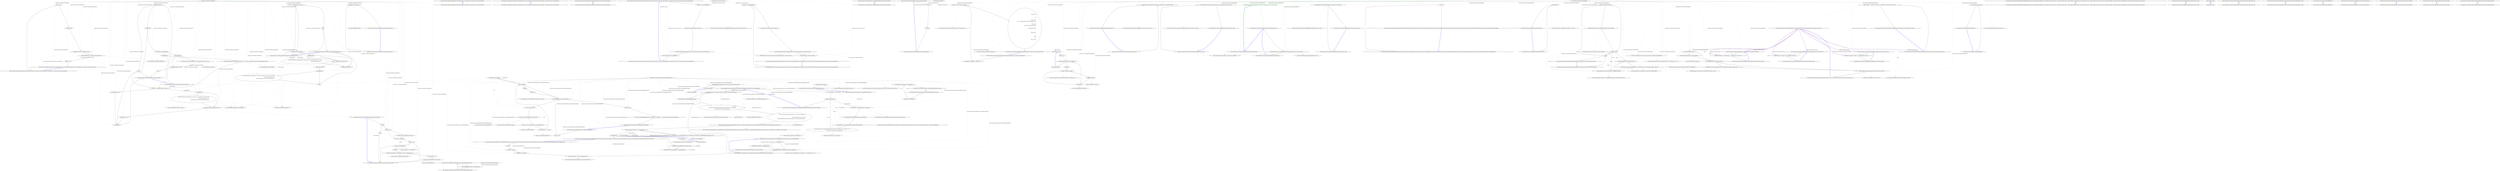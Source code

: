 digraph  {
n72 [label="QuantConnect.Scheduling.ScheduledEvent", span=""];
n73 [label="QuantConnect.Scheduling.ScheduledEventException", span=""];
n0 [label="Entry QuantConnect.Scheduling.ScheduledEvent.ScheduledEvent(string, System.DateTime, System.Action<string, System.DateTime>)", span="88-88", cluster="QuantConnect.Scheduling.ScheduledEvent.ScheduledEvent(string, System.DateTime, System.Action<string, System.DateTime>)"];
n1 [label="Exit QuantConnect.Scheduling.ScheduledEvent.ScheduledEvent(string, System.DateTime, System.Action<string, System.DateTime>)", span="88-88", cluster="QuantConnect.Scheduling.ScheduledEvent.ScheduledEvent(string, System.DateTime, System.Action<string, System.DateTime>)"];
n2 [label="Entry QuantConnect.Scheduling.ScheduledEvent.ScheduledEvent(string, System.Collections.Generic.IEnumerable<System.DateTime>, System.Action<string, System.DateTime>)", span="99-99", cluster="QuantConnect.Scheduling.ScheduledEvent.ScheduledEvent(string, System.Collections.Generic.IEnumerable<System.DateTime>, System.Action<string, System.DateTime>)"];
n3 [label="Exit QuantConnect.Scheduling.ScheduledEvent.ScheduledEvent(string, System.Collections.Generic.IEnumerable<System.DateTime>, System.Action<string, System.DateTime>)", span="99-99", cluster="QuantConnect.Scheduling.ScheduledEvent.ScheduledEvent(string, System.Collections.Generic.IEnumerable<System.DateTime>, System.Action<string, System.DateTime>)"];
n4 [label="Entry QuantConnect.Scheduling.ScheduledEvent.ScheduledEvent(string, System.Collections.Generic.IEnumerator<System.DateTime>, System.Action<string, System.DateTime>)", span="110-110", cluster="QuantConnect.Scheduling.ScheduledEvent.ScheduledEvent(string, System.Collections.Generic.IEnumerator<System.DateTime>, System.Action<string, System.DateTime>)"];
n5 [label="_name = name", span="112-112", cluster="QuantConnect.Scheduling.ScheduledEvent.ScheduledEvent(string, System.Collections.Generic.IEnumerator<System.DateTime>, System.Action<string, System.DateTime>)"];
n6 [label="_callback = callback", span="113-113", cluster="QuantConnect.Scheduling.ScheduledEvent.ScheduledEvent(string, System.Collections.Generic.IEnumerator<System.DateTime>, System.Action<string, System.DateTime>)"];
n7 [label="_orderedEventUtcTimes = orderedEventUtcTimes", span="114-114", cluster="QuantConnect.Scheduling.ScheduledEvent.ScheduledEvent(string, System.Collections.Generic.IEnumerator<System.DateTime>, System.Action<string, System.DateTime>)"];
n8 [label="_endOfScheduledEvents = !_orderedEventUtcTimes.MoveNext()", span="117-117", cluster="QuantConnect.Scheduling.ScheduledEvent.ScheduledEvent(string, System.Collections.Generic.IEnumerator<System.DateTime>, System.Action<string, System.DateTime>)"];
n9 [label="Enabled = true", span="119-119", cluster="QuantConnect.Scheduling.ScheduledEvent.ScheduledEvent(string, System.Collections.Generic.IEnumerator<System.DateTime>, System.Action<string, System.DateTime>)"];
n11 [label="Entry System.Collections.IEnumerator.MoveNext()", span="0-0", cluster="System.Collections.IEnumerator.MoveNext()"];
n10 [label="Exit QuantConnect.Scheduling.ScheduledEvent.ScheduledEvent(string, System.Collections.Generic.IEnumerator<System.DateTime>, System.Action<string, System.DateTime>)", span="110-110", cluster="QuantConnect.Scheduling.ScheduledEvent.ScheduledEvent(string, System.Collections.Generic.IEnumerator<System.DateTime>, System.Action<string, System.DateTime>)"];
n12 [label="Entry QuantConnect.Scheduling.ScheduledEvent.Scan(System.DateTime)", span="126-126", cluster="QuantConnect.Scheduling.ScheduledEvent.Scan(System.DateTime)"];
n13 [label=_endOfScheduledEvents, span="128-128", cluster="QuantConnect.Scheduling.ScheduledEvent.Scan(System.DateTime)"];
n23 [label="utcTime >= _orderedEventUtcTimes.Current", span="154-154", cluster="QuantConnect.Scheduling.ScheduledEvent.Scan(System.DateTime)"];
n25 [label="Log.Trace(string.Format(''ScheduledEvent.{0}: Firing at {1} UTC Scheduled at {2} UTC'', Name,\r\n                            utcTime.ToString(DateFormat.UI),\r\n                            _orderedEventUtcTimes.Current.ToString(DateFormat.UI))\r\n                            )", span="158-161", cluster="QuantConnect.Scheduling.ScheduledEvent.Scan(System.DateTime)"];
n14 [label="return;", span="130-130", cluster="QuantConnect.Scheduling.ScheduledEvent.Scan(System.DateTime)"];
n15 [label=_needsMoveNext, span="135-135", cluster="QuantConnect.Scheduling.ScheduledEvent.Scan(System.DateTime)"];
n16 [label="!_orderedEventUtcTimes.MoveNext()", span="138-138", cluster="QuantConnect.Scheduling.ScheduledEvent.Scan(System.DateTime)"];
n17 [label=IsLoggingEnabled, span="140-140", cluster="QuantConnect.Scheduling.ScheduledEvent.Scan(System.DateTime)"];
n21 [label=IsLoggingEnabled, span="147-147", cluster="QuantConnect.Scheduling.ScheduledEvent.Scan(System.DateTime)"];
n18 [label="Log.Trace(string.Format(''ScheduledEvent.{0}: Completed scheduled events.'', Name))", span="142-142", cluster="QuantConnect.Scheduling.ScheduledEvent.Scan(System.DateTime)"];
n19 [label="_endOfScheduledEvents = true", span="144-144", cluster="QuantConnect.Scheduling.ScheduledEvent.Scan(System.DateTime)"];
n31 [label="Entry string.Format(string, object)", span="0-0", cluster="string.Format(string, object)"];
n32 [label="Entry QuantConnect.Logging.Log.Trace(string, bool)", span="106-106", cluster="QuantConnect.Logging.Log.Trace(string, bool)"];
n20 [label="return;", span="145-145", cluster="QuantConnect.Scheduling.ScheduledEvent.Scan(System.DateTime)"];
n22 [label="Log.Trace(string.Format(''ScheduledEvent.{0}: Next event: {1} UTC'', Name, _orderedEventUtcTimes.Current.ToString(DateFormat.UI)))", span="149-149", cluster="QuantConnect.Scheduling.ScheduledEvent.Scan(System.DateTime)"];
n33 [label="Entry System.DateTime.ToString(string)", span="0-0", cluster="System.DateTime.ToString(string)"];
n34 [label="Entry string.Format(string, object, object)", span="0-0", cluster="string.Format(string, object, object)"];
n24 [label=IsLoggingEnabled, span="156-156", cluster="QuantConnect.Scheduling.ScheduledEvent.Scan(System.DateTime)"];
n28 [label="_needsMoveNext = false", span="170-170", cluster="QuantConnect.Scheduling.ScheduledEvent.Scan(System.DateTime)"];
n26 [label="OnEventFired(_orderedEventUtcTimes.Current)", span="164-164", cluster="QuantConnect.Scheduling.ScheduledEvent.Scan(System.DateTime)"];
n35 [label="Entry string.Format(string, object, object, object)", span="0-0", cluster="string.Format(string, object, object, object)"];
n27 [label="_needsMoveNext = true", span="165-165", cluster="QuantConnect.Scheduling.ScheduledEvent.Scan(System.DateTime)"];
n36 [label="Entry QuantConnect.Scheduling.ScheduledEvent.OnEventFired(System.DateTime)", span="228-228", cluster="QuantConnect.Scheduling.ScheduledEvent.OnEventFired(System.DateTime)"];
n29 [label=_needsMoveNext, span="176-176", cluster="QuantConnect.Scheduling.ScheduledEvent.Scan(System.DateTime)"];
n30 [label="Exit QuantConnect.Scheduling.ScheduledEvent.Scan(System.DateTime)", span="126-126", cluster="QuantConnect.Scheduling.ScheduledEvent.Scan(System.DateTime)"];
n37 [label="Entry QuantConnect.Scheduling.ScheduledEvent.SkipEventsUntil(System.DateTime)", span="183-183", cluster="QuantConnect.Scheduling.ScheduledEvent.SkipEventsUntil(System.DateTime)"];
n38 [label="utcTime < _orderedEventUtcTimes.Current", span="186-186", cluster="QuantConnect.Scheduling.ScheduledEvent.SkipEventsUntil(System.DateTime)"];
n41 [label="utcTime <= _orderedEventUtcTimes.Current", span="191-191", cluster="QuantConnect.Scheduling.ScheduledEvent.SkipEventsUntil(System.DateTime)"];
n44 [label="Log.Trace(string.Format(''ScheduledEvent.{0}: Skipped events before {1}. Next event: {2}'', Name,\r\n                            utcTime.ToString(DateFormat.UI),\r\n                            _orderedEventUtcTimes.Current.ToString(DateFormat.UI)\r\n                            ))", span="198-201", cluster="QuantConnect.Scheduling.ScheduledEvent.SkipEventsUntil(System.DateTime)"];
n47 [label="Log.Trace(string.Format(''ScheduledEvent.{0}: Exhausted event stream during skip until {1}'', Name,\r\n                    utcTime.ToString(DateFormat.UI)\r\n                    ))", span="208-210", cluster="QuantConnect.Scheduling.ScheduledEvent.SkipEventsUntil(System.DateTime)"];
n39 [label="return;", span="186-186", cluster="QuantConnect.Scheduling.ScheduledEvent.SkipEventsUntil(System.DateTime)"];
n40 [label="_orderedEventUtcTimes.MoveNext()", span="188-188", cluster="QuantConnect.Scheduling.ScheduledEvent.SkipEventsUntil(System.DateTime)"];
n46 [label=IsLoggingEnabled, span="206-206", cluster="QuantConnect.Scheduling.ScheduledEvent.SkipEventsUntil(System.DateTime)"];
n42 [label="_needsMoveNext = false", span="194-194", cluster="QuantConnect.Scheduling.ScheduledEvent.SkipEventsUntil(System.DateTime)"];
n43 [label=IsLoggingEnabled, span="196-196", cluster="QuantConnect.Scheduling.ScheduledEvent.SkipEventsUntil(System.DateTime)"];
n45 [label="return;", span="203-203", cluster="QuantConnect.Scheduling.ScheduledEvent.SkipEventsUntil(System.DateTime)"];
n48 [label="_endOfScheduledEvents = true", span="212-212", cluster="QuantConnect.Scheduling.ScheduledEvent.SkipEventsUntil(System.DateTime)"];
n49 [label="Exit QuantConnect.Scheduling.ScheduledEvent.SkipEventsUntil(System.DateTime)", span="183-183", cluster="QuantConnect.Scheduling.ScheduledEvent.SkipEventsUntil(System.DateTime)"];
n50 [label="Entry QuantConnect.Scheduling.ScheduledEvent.System.IDisposable.Dispose()", span="219-219", cluster="QuantConnect.Scheduling.ScheduledEvent.System.IDisposable.Dispose()"];
n51 [label="_orderedEventUtcTimes.Dispose()", span="221-221", cluster="QuantConnect.Scheduling.ScheduledEvent.System.IDisposable.Dispose()"];
n52 [label="Exit QuantConnect.Scheduling.ScheduledEvent.System.IDisposable.Dispose()", span="219-219", cluster="QuantConnect.Scheduling.ScheduledEvent.System.IDisposable.Dispose()"];
n53 [label="Entry System.IDisposable.Dispose()", span="0-0", cluster="System.IDisposable.Dispose()"];
n54 [label="!Enabled", span="233-233", cluster="QuantConnect.Scheduling.ScheduledEvent.OnEventFired(System.DateTime)"];
n60 [label="handler(_name, triggerTime)", span="240-240", cluster="QuantConnect.Scheduling.ScheduledEvent.OnEventFired(System.DateTime)"];
n55 [label="return;", span="233-233", cluster="QuantConnect.Scheduling.ScheduledEvent.OnEventFired(System.DateTime)"];
n56 [label="_callback != null", span="235-235", cluster="QuantConnect.Scheduling.ScheduledEvent.OnEventFired(System.DateTime)"];
n57 [label="_callback(_name, _orderedEventUtcTimes.Current)", span="237-237", cluster="QuantConnect.Scheduling.ScheduledEvent.OnEventFired(System.DateTime)"];
n58 [label="var handler = EventFired", span="239-239", cluster="QuantConnect.Scheduling.ScheduledEvent.OnEventFired(System.DateTime)"];
n66 [label="Entry System.Action<T1, T2>.Invoke(T1, T2)", span="0-0", cluster="System.Action<T1, T2>.Invoke(T1, T2)"];
n59 [label="handler != null", span="240-240", cluster="QuantConnect.Scheduling.ScheduledEvent.OnEventFired(System.DateTime)"];
n61 [label=Exception, span="242-242", cluster="QuantConnect.Scheduling.ScheduledEvent.OnEventFired(System.DateTime)"];
n65 [label="Exit QuantConnect.Scheduling.ScheduledEvent.OnEventFired(System.DateTime)", span="228-228", cluster="QuantConnect.Scheduling.ScheduledEvent.OnEventFired(System.DateTime)"];
n62 [label="Log.Error($''ScheduledEvent.Scan(): Exception was thrown in OnEventFired: {ex}'')", span="244-244", cluster="QuantConnect.Scheduling.ScheduledEvent.OnEventFired(System.DateTime)"];
n63 [label="_needsMoveNext = true", span="247-247", cluster="QuantConnect.Scheduling.ScheduledEvent.OnEventFired(System.DateTime)"];
n67 [label="Entry QuantConnect.Logging.Log.Error(string, bool)", span="65-65", cluster="QuantConnect.Logging.Log.Error(string, bool)"];
n64 [label="throw new ScheduledEventException(ex.ToString());", span="248-248", cluster="QuantConnect.Scheduling.ScheduledEvent.OnEventFired(System.DateTime)"];
n68 [label="Entry QuantConnect.Scheduling.ScheduledEventException.ScheduledEventException(string)", span="267-267", cluster="QuantConnect.Scheduling.ScheduledEventException.ScheduledEventException(string)"];
n69 [label="Entry System.Exception.ToString()", span="0-0", cluster="System.Exception.ToString()"];
n70 [label="ScheduledEventExceptionMessage = exceptionMessage", span="269-269", cluster="QuantConnect.Scheduling.ScheduledEventException.ScheduledEventException(string)"];
n71 [label="Exit QuantConnect.Scheduling.ScheduledEventException.ScheduledEventException(string)", span="267-267", cluster="QuantConnect.Scheduling.ScheduledEventException.ScheduledEventException(string)"];
m0_0 [label="Entry QuantConnect.Packets.AlgorithmNodePacket.AlgorithmNodePacket(QuantConnect.Packets.PacketType)", span="30-30", cluster="QuantConnect.Packets.AlgorithmNodePacket.AlgorithmNodePacket(QuantConnect.Packets.PacketType)", file="AlgorithmNodePacket.cs"];
m0_1 [label="Exit QuantConnect.Packets.AlgorithmNodePacket.AlgorithmNodePacket(QuantConnect.Packets.PacketType)", span="30-30", cluster="QuantConnect.Packets.AlgorithmNodePacket.AlgorithmNodePacket(QuantConnect.Packets.PacketType)", file="AlgorithmNodePacket.cs"];
m1_8 [label="Entry QuantConnect.Securities.Crypto.Crypto.Crypto(QuantConnect.Symbol, QuantConnect.Securities.SecurityExchangeHours, QuantConnect.Securities.Cash, QuantConnect.Securities.SymbolProperties)", span="69-69", cluster="QuantConnect.Securities.Crypto.Crypto.Crypto(QuantConnect.Symbol, QuantConnect.Securities.SecurityExchangeHours, QuantConnect.Securities.Cash, QuantConnect.Securities.SymbolProperties)", file="IResultHandler.cs"];
m1_9 [label="Holdings = new CryptoHolding(this)", span="86-86", cluster="QuantConnect.Securities.Crypto.Crypto.Crypto(QuantConnect.Symbol, QuantConnect.Securities.SecurityExchangeHours, QuantConnect.Securities.Cash, QuantConnect.Securities.SymbolProperties)", file="IResultHandler.cs"];
m1_11 [label="Forex.Forex.DecomposeCurrencyPair(symbol.Value, out baseCurrencySymbol, out quoteCurrencySymbol)", span="90-90", cluster="QuantConnect.Securities.Crypto.Crypto.Crypto(QuantConnect.Symbol, QuantConnect.Securities.SecurityExchangeHours, QuantConnect.Securities.Cash, QuantConnect.Securities.SymbolProperties)", file="IResultHandler.cs"];
m1_10 [label="string baseCurrencySymbol, quoteCurrencySymbol", span="89-89", cluster="QuantConnect.Securities.Crypto.Crypto.Crypto(QuantConnect.Symbol, QuantConnect.Securities.SecurityExchangeHours, QuantConnect.Securities.Cash, QuantConnect.Securities.SymbolProperties)", file="IResultHandler.cs"];
m1_12 [label="BaseCurrencySymbol = baseCurrencySymbol", span="91-91", cluster="QuantConnect.Securities.Crypto.Crypto.Crypto(QuantConnect.Symbol, QuantConnect.Securities.SecurityExchangeHours, QuantConnect.Securities.Cash, QuantConnect.Securities.SymbolProperties)", file="IResultHandler.cs"];
m1_13 [label="Exit QuantConnect.Securities.Crypto.Crypto.Crypto(QuantConnect.Symbol, QuantConnect.Securities.SecurityExchangeHours, QuantConnect.Securities.Cash, QuantConnect.Securities.SymbolProperties)", span="69-69", cluster="QuantConnect.Securities.Crypto.Crypto.Crypto(QuantConnect.Symbol, QuantConnect.Securities.SecurityExchangeHours, QuantConnect.Securities.Cash, QuantConnect.Securities.SymbolProperties)", file="IResultHandler.cs"];
m1_6 [label="Entry QuantConnect.Securities.Crypto.CryptoHolding.CryptoHolding(QuantConnect.Securities.Crypto.Crypto)", span="27-27", cluster="QuantConnect.Securities.Crypto.CryptoHolding.CryptoHolding(QuantConnect.Securities.Crypto.Crypto)", file="IResultHandler.cs"];
m1_0 [label="Entry QuantConnect.Securities.Crypto.Crypto.Crypto(QuantConnect.Securities.SecurityExchangeHours, QuantConnect.Securities.Cash, QuantConnect.Data.SubscriptionDataConfig, QuantConnect.Securities.SymbolProperties)", span="37-37", cluster="QuantConnect.Securities.Crypto.Crypto.Crypto(QuantConnect.Securities.SecurityExchangeHours, QuantConnect.Securities.Cash, QuantConnect.Data.SubscriptionDataConfig, QuantConnect.Securities.SymbolProperties)", file="IResultHandler.cs"];
m1_1 [label="Holdings = new CryptoHolding(this)", span="54-54", cluster="QuantConnect.Securities.Crypto.Crypto.Crypto(QuantConnect.Securities.SecurityExchangeHours, QuantConnect.Securities.Cash, QuantConnect.Data.SubscriptionDataConfig, QuantConnect.Securities.SymbolProperties)", file="IResultHandler.cs"];
m1_3 [label="Forex.Forex.DecomposeCurrencyPair(config.Symbol.Value, out baseCurrencySymbol, out quoteCurrencySymbol)", span="58-58", cluster="QuantConnect.Securities.Crypto.Crypto.Crypto(QuantConnect.Securities.SecurityExchangeHours, QuantConnect.Securities.Cash, QuantConnect.Data.SubscriptionDataConfig, QuantConnect.Securities.SymbolProperties)", file="IResultHandler.cs"];
m1_2 [label="string baseCurrencySymbol, quoteCurrencySymbol", span="57-57", cluster="QuantConnect.Securities.Crypto.Crypto.Crypto(QuantConnect.Securities.SecurityExchangeHours, QuantConnect.Securities.Cash, QuantConnect.Data.SubscriptionDataConfig, QuantConnect.Securities.SymbolProperties)", file="IResultHandler.cs"];
m1_4 [label="BaseCurrencySymbol = baseCurrencySymbol", span="59-59", cluster="QuantConnect.Securities.Crypto.Crypto.Crypto(QuantConnect.Securities.SecurityExchangeHours, QuantConnect.Securities.Cash, QuantConnect.Data.SubscriptionDataConfig, QuantConnect.Securities.SymbolProperties)", file="IResultHandler.cs"];
m1_5 [label="Exit QuantConnect.Securities.Crypto.Crypto.Crypto(QuantConnect.Securities.SecurityExchangeHours, QuantConnect.Securities.Cash, QuantConnect.Data.SubscriptionDataConfig, QuantConnect.Securities.SymbolProperties)", span="37-37", cluster="QuantConnect.Securities.Crypto.Crypto.Crypto(QuantConnect.Securities.SecurityExchangeHours, QuantConnect.Securities.Cash, QuantConnect.Data.SubscriptionDataConfig, QuantConnect.Securities.SymbolProperties)", file="IResultHandler.cs"];
m1_7 [label="Entry QuantConnect.Securities.Forex.Forex.DecomposeCurrencyPair(string, out string, out string)", span="108-108", cluster="QuantConnect.Securities.Forex.Forex.DecomposeCurrencyPair(string, out string, out string)", file="IResultHandler.cs"];
m1_14 [label="QuantConnect.Securities.Crypto.Crypto", span="", file="IResultHandler.cs"];
m3_54 [label="Entry QuantConnect.Logging.Log.Error(System.Exception, string, bool)", span="98-98", cluster="QuantConnect.Logging.Log.Error(System.Exception, string, bool)", file="LiveTradingRealTimeHandler.cs"];
m3_25 [label="Entry Unk.Where", span="", cluster="Unk.Where", file="LiveTradingRealTimeHandler.cs"];
m3_71 [label="Entry QuantConnect.Lean.Engine.RealTime.LiveTradingRealTimeHandler.Remove(string)", span="173-173", cluster="QuantConnect.Lean.Engine.RealTime.LiveTradingRealTimeHandler.Remove(string)", file="LiveTradingRealTimeHandler.cs"];
m3_72 [label="ScheduledEvent scheduledEvent", span="175-175", cluster="QuantConnect.Lean.Engine.RealTime.LiveTradingRealTimeHandler.Remove(string)", file="LiveTradingRealTimeHandler.cs"];
m3_73 [label="_scheduledEvents.TryRemove(name, out scheduledEvent)", span="176-176", cluster="QuantConnect.Lean.Engine.RealTime.LiveTradingRealTimeHandler.Remove(string)", file="LiveTradingRealTimeHandler.cs"];
m3_74 [label="Exit QuantConnect.Lean.Engine.RealTime.LiveTradingRealTimeHandler.Remove(string)", span="173-173", cluster="QuantConnect.Lean.Engine.RealTime.LiveTradingRealTimeHandler.Remove(string)", file="LiveTradingRealTimeHandler.cs"];
m3_81 [label="Entry System.Threading.CancellationTokenSource.Cancel()", span="0-0", cluster="System.Threading.CancellationTokenSource.Cancel()", file="LiveTradingRealTimeHandler.cs"];
m3_28 [label="Entry lambda expression", span="76-80", cluster="lambda expression", file="LiveTradingRealTimeHandler.cs"];
m3_29 [label="RefreshMarketHoursToday(triggerTime.ConvertFromUtc(_algorithm.TimeZone).Date)", span="79-79", cluster="lambda expression", file="LiveTradingRealTimeHandler.cs"];
m3_31 [label="Entry lambda expression", span="86-86", cluster="lambda expression", file="LiveTradingRealTimeHandler.cs"];
m3_30 [label="Exit lambda expression", span="76-80", cluster="lambda expression", file="LiveTradingRealTimeHandler.cs"];
m3_32 [label="x.IsInternalFeed()", span="86-86", cluster="lambda expression", file="LiveTradingRealTimeHandler.cs"];
m3_33 [label="Exit lambda expression", span="86-86", cluster="lambda expression", file="LiveTradingRealTimeHandler.cs"];
m3_26 [label="Entry Unk.EverySecurityEndOfDay", span="", cluster="Unk.EverySecurityEndOfDay", file="LiveTradingRealTimeHandler.cs"];
m3_78 [label="Entry QuantConnect.Lean.Engine.RealTime.LiveTradingRealTimeHandler.Exit()", span="192-192", cluster="QuantConnect.Lean.Engine.RealTime.LiveTradingRealTimeHandler.Exit()", file="LiveTradingRealTimeHandler.cs"];
m3_79 [label="_cancellationTokenSource.Cancel()", span="194-194", cluster="QuantConnect.Lean.Engine.RealTime.LiveTradingRealTimeHandler.Exit()", file="LiveTradingRealTimeHandler.cs"];
m3_80 [label="Exit QuantConnect.Lean.Engine.RealTime.LiveTradingRealTimeHandler.Exit()", span="192-192", cluster="QuantConnect.Lean.Engine.RealTime.LiveTradingRealTimeHandler.Exit()", file="LiveTradingRealTimeHandler.cs"];
m3_51 [label="Entry System.Convert.ToInt32(double)", span="0-0", cluster="System.Convert.ToInt32(double)", file="LiveTradingRealTimeHandler.cs"];
m3_50 [label="Entry System.DateTime.RoundUp(System.TimeSpan)", span="509-509", cluster="System.DateTime.RoundUp(System.TimeSpan)", file="LiveTradingRealTimeHandler.cs"];
m3_18 [label="Entry QuantConnect.Lean.Engine.RealTime.LiveTradingRealTimeHandler.RefreshMarketHoursToday(System.DateTime)", span="140-140", cluster="QuantConnect.Lean.Engine.RealTime.LiveTradingRealTimeHandler.RefreshMarketHoursToday(System.DateTime)", file="LiveTradingRealTimeHandler.cs"];
m3_56 [label="date = date.Date", span="142-142", cluster="QuantConnect.Lean.Engine.RealTime.LiveTradingRealTimeHandler.RefreshMarketHoursToday(System.DateTime)", file="LiveTradingRealTimeHandler.cs"];
m3_57 [label="_algorithm.Securities.Values", span="145-145", cluster="QuantConnect.Lean.Engine.RealTime.LiveTradingRealTimeHandler.RefreshMarketHoursToday(System.DateTime)", file="LiveTradingRealTimeHandler.cs"];
m3_58 [label="var marketHours = _api.MarketToday(date, security.Symbol)", span="147-147", cluster="QuantConnect.Lean.Engine.RealTime.LiveTradingRealTimeHandler.RefreshMarketHoursToday(System.DateTime)", file="LiveTradingRealTimeHandler.cs"];
m3_59 [label="security.Exchange.SetMarketHours(marketHours, date.DayOfWeek)", span="148-148", cluster="QuantConnect.Lean.Engine.RealTime.LiveTradingRealTimeHandler.RefreshMarketHoursToday(System.DateTime)", file="LiveTradingRealTimeHandler.cs"];
m3_60 [label="var localMarketHours = security.Exchange.Hours.MarketHours[date.DayOfWeek]", span="149-149", cluster="QuantConnect.Lean.Engine.RealTime.LiveTradingRealTimeHandler.RefreshMarketHoursToday(System.DateTime)", file="LiveTradingRealTimeHandler.cs"];
m3_61 [label="Log.Trace(string.Format(''LiveTradingRealTimeHandler.SetupEvents({0}): Market hours set: Symbol: {1} {2}'',\r\n                        security.Type, security.Symbol, localMarketHours))", span="150-151", cluster="QuantConnect.Lean.Engine.RealTime.LiveTradingRealTimeHandler.RefreshMarketHoursToday(System.DateTime)", file="LiveTradingRealTimeHandler.cs"];
m3_62 [label="Exit QuantConnect.Lean.Engine.RealTime.LiveTradingRealTimeHandler.RefreshMarketHoursToday(System.DateTime)", span="140-140", cluster="QuantConnect.Lean.Engine.RealTime.LiveTradingRealTimeHandler.RefreshMarketHoursToday(System.DateTime)", file="LiveTradingRealTimeHandler.cs"];
m3_63 [label="Entry QuantConnect.Interfaces.IApi.MarketToday(System.DateTime, QuantConnect.Symbol)", span="291-291", cluster="QuantConnect.Interfaces.IApi.MarketToday(System.DateTime, QuantConnect.Symbol)", file="LiveTradingRealTimeHandler.cs"];
m3_75 [label="Entry System.Collections.Concurrent.ConcurrentDictionary<TKey, TValue>.TryRemove(TKey, out TValue)", span="0-0", cluster="System.Collections.Concurrent.ConcurrentDictionary<TKey, TValue>.TryRemove(TKey, out TValue)", file="LiveTradingRealTimeHandler.cs"];
m3_35 [label="Entry QuantConnect.Lean.Engine.RealTime.LiveTradingRealTimeHandler.Run()", span="105-105", cluster="QuantConnect.Lean.Engine.RealTime.LiveTradingRealTimeHandler.Run()", file="LiveTradingRealTimeHandler.cs"];
m3_36 [label="_isActive = true", span="107-107", cluster="QuantConnect.Lean.Engine.RealTime.LiveTradingRealTimeHandler.Run()", file="LiveTradingRealTimeHandler.cs"];
m3_37 [label="!_cancellationTokenSource.IsCancellationRequested", span="110-110", cluster="QuantConnect.Lean.Engine.RealTime.LiveTradingRealTimeHandler.Run()", file="LiveTradingRealTimeHandler.cs"];
m3_38 [label="var time = DateTime.UtcNow", span="114-114", cluster="QuantConnect.Lean.Engine.RealTime.LiveTradingRealTimeHandler.Run()", file="LiveTradingRealTimeHandler.cs"];
m3_46 [label="_isActive = false", span="133-133", cluster="QuantConnect.Lean.Engine.RealTime.LiveTradingRealTimeHandler.Run()", file="LiveTradingRealTimeHandler.cs"];
m3_39 [label="var nextSecond = time.RoundUp(TimeSpan.FromSeconds(1))", span="117-117", cluster="QuantConnect.Lean.Engine.RealTime.LiveTradingRealTimeHandler.Run()", file="LiveTradingRealTimeHandler.cs"];
m3_40 [label="var delay = Convert.ToInt32((nextSecond - time).TotalMilliseconds)", span="118-118", cluster="QuantConnect.Lean.Engine.RealTime.LiveTradingRealTimeHandler.Run()", file="LiveTradingRealTimeHandler.cs"];
m3_43 [label="scheduledEvent.Value.Scan(time)", span="124-124", cluster="QuantConnect.Lean.Engine.RealTime.LiveTradingRealTimeHandler.Run()", file="LiveTradingRealTimeHandler.cs"];
m3_41 [label="Thread.Sleep(delay < 0 ? 1 : delay)", span="119-119", cluster="QuantConnect.Lean.Engine.RealTime.LiveTradingRealTimeHandler.Run()", file="LiveTradingRealTimeHandler.cs"];
m3_42 [label=_scheduledEvents, span="122-122", cluster="QuantConnect.Lean.Engine.RealTime.LiveTradingRealTimeHandler.Run()", file="LiveTradingRealTimeHandler.cs"];
m3_44 [label=Exception, span="127-127", cluster="QuantConnect.Lean.Engine.RealTime.LiveTradingRealTimeHandler.Run()", file="LiveTradingRealTimeHandler.cs"];
m3_45 [label="Log.Error(err)", span="129-129", cluster="QuantConnect.Lean.Engine.RealTime.LiveTradingRealTimeHandler.Run()", file="LiveTradingRealTimeHandler.cs"];
m3_47 [label="Log.Trace(''LiveTradingRealTimeHandler.Run(): Exiting thread... Exit triggered: '' + _cancellationTokenSource.IsCancellationRequested)", span="134-134", cluster="QuantConnect.Lean.Engine.RealTime.LiveTradingRealTimeHandler.Run()", file="LiveTradingRealTimeHandler.cs"];
m3_48 [label="Exit QuantConnect.Lean.Engine.RealTime.LiveTradingRealTimeHandler.Run()", span="105-105", cluster="QuantConnect.Lean.Engine.RealTime.LiveTradingRealTimeHandler.Run()", file="LiveTradingRealTimeHandler.cs"];
m3_64 [label="Entry QuantConnect.Securities.SecurityExchange.SetMarketHours(System.Collections.Generic.IEnumerable<QuantConnect.Securities.MarketHoursSegment>, params System.DayOfWeek[])", span="126-126", cluster="QuantConnect.Securities.SecurityExchange.SetMarketHours(System.Collections.Generic.IEnumerable<QuantConnect.Securities.MarketHoursSegment>, params System.DayOfWeek[])", file="LiveTradingRealTimeHandler.cs"];
m3_16 [label="Entry System.Threading.CancellationTokenSource.CancellationTokenSource()", span="0-0", cluster="System.Threading.CancellationTokenSource.CancellationTokenSource()", file="LiveTradingRealTimeHandler.cs"];
m3_27 [label="Entry QuantConnect.Scheduling.ScheduledEvent.SkipEventsUntil(System.DateTime)", span="183-183", cluster="QuantConnect.Scheduling.ScheduledEvent.SkipEventsUntil(System.DateTime)", file="LiveTradingRealTimeHandler.cs"];
m3_52 [label="Entry System.Threading.Thread.Sleep(int)", span="0-0", cluster="System.Threading.Thread.Sleep(int)", file="LiveTradingRealTimeHandler.cs"];
m3_70 [label="Entry System.Collections.Concurrent.ConcurrentDictionary<K, V>.AddOrUpdate<K, V>(K, V)", span="134-134", cluster="System.Collections.Concurrent.ConcurrentDictionary<K, V>.AddOrUpdate<K, V>(K, V)", file="LiveTradingRealTimeHandler.cs"];
m3_34 [label="Entry QuantConnect.Securities.Security.IsInternalFeed()", span="30-30", cluster="QuantConnect.Securities.Security.IsInternalFeed()", file="LiveTradingRealTimeHandler.cs"];
m3_20 [label="Entry QuantConnect.Time.EachDay(System.DateTime, System.DateTime)", span="233-233", cluster="QuantConnect.Time.EachDay(System.DateTime, System.DateTime)", file="LiveTradingRealTimeHandler.cs"];
m3_65 [label="Entry string.Format(string, object, object, object)", span="0-0", cluster="string.Format(string, object, object, object)", file="LiveTradingRealTimeHandler.cs"];
m3_76 [label="Entry QuantConnect.Lean.Engine.RealTime.LiveTradingRealTimeHandler.SetTime(System.DateTime)", span="183-183", cluster="QuantConnect.Lean.Engine.RealTime.LiveTradingRealTimeHandler.SetTime(System.DateTime)", file="LiveTradingRealTimeHandler.cs"];
m3_77 [label="Exit QuantConnect.Lean.Engine.RealTime.LiveTradingRealTimeHandler.SetTime(System.DateTime)", span="183-183", cluster="QuantConnect.Lean.Engine.RealTime.LiveTradingRealTimeHandler.SetTime(System.DateTime)", file="LiveTradingRealTimeHandler.cs"];
m3_22 [label="Entry ScheduledEvent.cstr", span="", cluster="ScheduledEvent.cstr", file="LiveTradingRealTimeHandler.cs"];
m3_0 [label="Entry QuantConnect.Lean.Engine.RealTime.LiveTradingRealTimeHandler.Setup(QuantConnect.Interfaces.IAlgorithm, QuantConnect.Packets.AlgorithmNodePacket, QuantConnect.Lean.Engine.Results.IResultHandler, QuantConnect.Interfaces.IApi)", span="58-58", cluster="QuantConnect.Lean.Engine.RealTime.LiveTradingRealTimeHandler.Setup(QuantConnect.Interfaces.IAlgorithm, QuantConnect.Packets.AlgorithmNodePacket, QuantConnect.Lean.Engine.Results.IResultHandler, QuantConnect.Interfaces.IApi)", file="LiveTradingRealTimeHandler.cs"];
m3_1 [label="_api = api", span="61-61", cluster="QuantConnect.Lean.Engine.RealTime.LiveTradingRealTimeHandler.Setup(QuantConnect.Interfaces.IAlgorithm, QuantConnect.Packets.AlgorithmNodePacket, QuantConnect.Lean.Engine.Results.IResultHandler, QuantConnect.Interfaces.IApi)", file="LiveTradingRealTimeHandler.cs"];
m3_2 [label="_algorithm = algorithm", span="62-62", cluster="QuantConnect.Lean.Engine.RealTime.LiveTradingRealTimeHandler.Setup(QuantConnect.Interfaces.IAlgorithm, QuantConnect.Packets.AlgorithmNodePacket, QuantConnect.Lean.Engine.Results.IResultHandler, QuantConnect.Interfaces.IApi)", file="LiveTradingRealTimeHandler.cs"];
m3_3 [label="_resultHandler = resultHandler", span="63-63", cluster="QuantConnect.Lean.Engine.RealTime.LiveTradingRealTimeHandler.Setup(QuantConnect.Interfaces.IAlgorithm, QuantConnect.Packets.AlgorithmNodePacket, QuantConnect.Lean.Engine.Results.IResultHandler, QuantConnect.Interfaces.IApi)", file="LiveTradingRealTimeHandler.cs"];
m3_13 [label="scheduledEvent.Value.SkipEventsUntil(algorithm.UtcTime)", span="95-95", cluster="QuantConnect.Lean.Engine.RealTime.LiveTradingRealTimeHandler.Setup(QuantConnect.Interfaces.IAlgorithm, QuantConnect.Packets.AlgorithmNodePacket, QuantConnect.Lean.Engine.Results.IResultHandler, QuantConnect.Interfaces.IApi)", file="LiveTradingRealTimeHandler.cs"];
m3_4 [label="_cancellationTokenSource = new CancellationTokenSource()", span="64-64", cluster="QuantConnect.Lean.Engine.RealTime.LiveTradingRealTimeHandler.Setup(QuantConnect.Interfaces.IAlgorithm, QuantConnect.Packets.AlgorithmNodePacket, QuantConnect.Lean.Engine.Results.IResultHandler, QuantConnect.Interfaces.IApi)", file="LiveTradingRealTimeHandler.cs"];
m3_5 [label="var todayInAlgorithmTimeZone = DateTime.UtcNow.ConvertFromUtc(_algorithm.TimeZone).Date", span="66-66", cluster="QuantConnect.Lean.Engine.RealTime.LiveTradingRealTimeHandler.Setup(QuantConnect.Interfaces.IAlgorithm, QuantConnect.Packets.AlgorithmNodePacket, QuantConnect.Lean.Engine.Results.IResultHandler, QuantConnect.Interfaces.IApi)", file="LiveTradingRealTimeHandler.cs"];
m3_6 [label="RefreshMarketHoursToday(todayInAlgorithmTimeZone)", span="69-69", cluster="QuantConnect.Lean.Engine.RealTime.LiveTradingRealTimeHandler.Setup(QuantConnect.Interfaces.IAlgorithm, QuantConnect.Packets.AlgorithmNodePacket, QuantConnect.Lean.Engine.Results.IResultHandler, QuantConnect.Interfaces.IApi)", file="LiveTradingRealTimeHandler.cs"];
m3_7 [label="var times =\r\n                from date in Time.EachDay(todayInAlgorithmTimeZone.AddDays(1), Time.EndOfTime)\r\n                select date.ConvertToUtc(_algorithm.TimeZone)", span="72-74", cluster="QuantConnect.Lean.Engine.RealTime.LiveTradingRealTimeHandler.Setup(QuantConnect.Interfaces.IAlgorithm, QuantConnect.Packets.AlgorithmNodePacket, QuantConnect.Lean.Engine.Results.IResultHandler, QuantConnect.Interfaces.IApi)", file="LiveTradingRealTimeHandler.cs"];
m3_9 [label="Add(ScheduledEventFactory.EveryAlgorithmEndOfDay(_algorithm, _resultHandler, todayInAlgorithmTimeZone, Time.EndOfTime, ScheduledEvent.AlgorithmEndOfDayDelta, DateTime.UtcNow))", span="83-83", cluster="QuantConnect.Lean.Engine.RealTime.LiveTradingRealTimeHandler.Setup(QuantConnect.Interfaces.IAlgorithm, QuantConnect.Packets.AlgorithmNodePacket, QuantConnect.Lean.Engine.Results.IResultHandler, QuantConnect.Interfaces.IApi)", file="LiveTradingRealTimeHandler.cs"];
m3_11 [label="Add(ScheduledEventFactory.EverySecurityEndOfDay(_algorithm, _resultHandler, security, todayInAlgorithmTimeZone, Time.EndOfTime, ScheduledEvent.SecurityEndOfDayDelta, DateTime.UtcNow))", span="89-89", cluster="QuantConnect.Lean.Engine.RealTime.LiveTradingRealTimeHandler.Setup(QuantConnect.Interfaces.IAlgorithm, QuantConnect.Packets.AlgorithmNodePacket, QuantConnect.Lean.Engine.Results.IResultHandler, QuantConnect.Interfaces.IApi)", file="LiveTradingRealTimeHandler.cs"];
m3_8 [label="Add(new ScheduledEvent(''RefreshMarketHours'', times, (name, triggerTime) =>\r\n            {\r\n                // refresh market hours from api every day\r\n                RefreshMarketHoursToday(triggerTime.ConvertFromUtc(_algorithm.TimeZone).Date);\r\n            }))", span="76-80", cluster="QuantConnect.Lean.Engine.RealTime.LiveTradingRealTimeHandler.Setup(QuantConnect.Interfaces.IAlgorithm, QuantConnect.Packets.AlgorithmNodePacket, QuantConnect.Lean.Engine.Results.IResultHandler, QuantConnect.Interfaces.IApi)", file="LiveTradingRealTimeHandler.cs"];
m3_10 [label="_algorithm.Securities.Values.Where(x => x.IsInternalFeed())", span="86-86", cluster="QuantConnect.Lean.Engine.RealTime.LiveTradingRealTimeHandler.Setup(QuantConnect.Interfaces.IAlgorithm, QuantConnect.Packets.AlgorithmNodePacket, QuantConnect.Lean.Engine.Results.IResultHandler, QuantConnect.Interfaces.IApi)", file="LiveTradingRealTimeHandler.cs"];
m3_12 [label=_scheduledEvents, span="92-92", cluster="QuantConnect.Lean.Engine.RealTime.LiveTradingRealTimeHandler.Setup(QuantConnect.Interfaces.IAlgorithm, QuantConnect.Packets.AlgorithmNodePacket, QuantConnect.Lean.Engine.Results.IResultHandler, QuantConnect.Interfaces.IApi)", file="LiveTradingRealTimeHandler.cs"];
m3_14 [label="scheduledEvent.Value.IsLoggingEnabled = Log.DebuggingEnabled", span="97-97", cluster="QuantConnect.Lean.Engine.RealTime.LiveTradingRealTimeHandler.Setup(QuantConnect.Interfaces.IAlgorithm, QuantConnect.Packets.AlgorithmNodePacket, QuantConnect.Lean.Engine.Results.IResultHandler, QuantConnect.Interfaces.IApi)", file="LiveTradingRealTimeHandler.cs"];
m3_15 [label="Exit QuantConnect.Lean.Engine.RealTime.LiveTradingRealTimeHandler.Setup(QuantConnect.Interfaces.IAlgorithm, QuantConnect.Packets.AlgorithmNodePacket, QuantConnect.Lean.Engine.Results.IResultHandler, QuantConnect.Interfaces.IApi)", span="58-58", cluster="QuantConnect.Lean.Engine.RealTime.LiveTradingRealTimeHandler.Setup(QuantConnect.Interfaces.IAlgorithm, QuantConnect.Packets.AlgorithmNodePacket, QuantConnect.Lean.Engine.Results.IResultHandler, QuantConnect.Interfaces.IApi)", file="LiveTradingRealTimeHandler.cs"];
m3_21 [label="Entry Unk.ConvertToUtc", span="", cluster="Unk.ConvertToUtc", file="LiveTradingRealTimeHandler.cs"];
m3_23 [label="Entry QuantConnect.Lean.Engine.RealTime.LiveTradingRealTimeHandler.Add(QuantConnect.Scheduling.ScheduledEvent)", span="159-159", cluster="QuantConnect.Lean.Engine.RealTime.LiveTradingRealTimeHandler.Add(QuantConnect.Scheduling.ScheduledEvent)", file="LiveTradingRealTimeHandler.cs"];
m3_66 [label="_algorithm != null", span="161-161", cluster="QuantConnect.Lean.Engine.RealTime.LiveTradingRealTimeHandler.Add(QuantConnect.Scheduling.ScheduledEvent)", file="LiveTradingRealTimeHandler.cs"];
m3_67 [label="scheduledEvent.SkipEventsUntil(_algorithm.UtcTime)", span="163-163", cluster="QuantConnect.Lean.Engine.RealTime.LiveTradingRealTimeHandler.Add(QuantConnect.Scheduling.ScheduledEvent)", file="LiveTradingRealTimeHandler.cs"];
m3_68 [label="_scheduledEvents.AddOrUpdate(scheduledEvent.Name, scheduledEvent)", span="166-166", cluster="QuantConnect.Lean.Engine.RealTime.LiveTradingRealTimeHandler.Add(QuantConnect.Scheduling.ScheduledEvent)", file="LiveTradingRealTimeHandler.cs"];
m3_69 [label="Exit QuantConnect.Lean.Engine.RealTime.LiveTradingRealTimeHandler.Add(QuantConnect.Scheduling.ScheduledEvent)", span="159-159", cluster="QuantConnect.Lean.Engine.RealTime.LiveTradingRealTimeHandler.Add(QuantConnect.Scheduling.ScheduledEvent)", file="LiveTradingRealTimeHandler.cs"];
m3_55 [label="Entry QuantConnect.Logging.Log.Trace(string, bool)", span="106-106", cluster="QuantConnect.Logging.Log.Trace(string, bool)", file="LiveTradingRealTimeHandler.cs"];
m3_19 [label="Entry System.DateTime.AddDays(double)", span="0-0", cluster="System.DateTime.AddDays(double)", file="LiveTradingRealTimeHandler.cs"];
m3_24 [label="Entry QuantConnect.Lean.Engine.RealTime.ScheduledEventFactory.EveryAlgorithmEndOfDay(QuantConnect.Interfaces.IAlgorithm, QuantConnect.Lean.Engine.Results.IResultHandler, System.DateTime, System.DateTime, System.TimeSpan, System.DateTime?)", span="64-64", cluster="QuantConnect.Lean.Engine.RealTime.ScheduledEventFactory.EveryAlgorithmEndOfDay(QuantConnect.Interfaces.IAlgorithm, QuantConnect.Lean.Engine.Results.IResultHandler, System.DateTime, System.DateTime, System.TimeSpan, System.DateTime?)", file="LiveTradingRealTimeHandler.cs"];
m3_49 [label="Entry System.TimeSpan.FromSeconds(double)", span="0-0", cluster="System.TimeSpan.FromSeconds(double)", file="LiveTradingRealTimeHandler.cs"];
m3_17 [label="Entry System.DateTime.ConvertFromUtc(DateTimeZone, bool)", span="546-546", cluster="System.DateTime.ConvertFromUtc(DateTimeZone, bool)", file="LiveTradingRealTimeHandler.cs"];
m3_82 [label="QuantConnect.Lean.Engine.RealTime.LiveTradingRealTimeHandler", span="", file="LiveTradingRealTimeHandler.cs"];
m4_0 [label="Entry QuantConnect.Packets.Packet.Packet(QuantConnect.Packets.PacketType)", span="42-42", cluster="QuantConnect.Packets.Packet.Packet(QuantConnect.Packets.PacketType)", file="Packet.cs"];
m4_1 [label="Channel = ''''", span="44-44", cluster="QuantConnect.Packets.Packet.Packet(QuantConnect.Packets.PacketType)", file="Packet.cs"];
m4_2 [label="Type = type", span="45-45", cluster="QuantConnect.Packets.Packet.Packet(QuantConnect.Packets.PacketType)", file="Packet.cs"];
m4_3 [label="Exit QuantConnect.Packets.Packet.Packet(QuantConnect.Packets.PacketType)", span="42-42", cluster="QuantConnect.Packets.Packet.Packet(QuantConnect.Packets.PacketType)", file="Packet.cs"];
m4_4 [label="QuantConnect.Packets.Packet", span="", file="Packet.cs"];
m6_5 [label="Entry System.Collections.Concurrent.ConcurrentQueue<T>.ConcurrentQueue()", span="0-0", cluster="System.Collections.Concurrent.ConcurrentQueue<T>.ConcurrentQueue()", file="TestResultHandler.cs"];
m6_52 [label="Entry QuantConnect.Chart.Chart(string)", span="64-64", cluster="QuantConnect.Chart.Chart(string)", file="TestResultHandler.cs"];
m6_86 [label="Entry QuantConnect.Tests.Engine.TestResultHandler.SendFinalResult(QuantConnect.Packets.AlgorithmNodePacket, System.Collections.Generic.Dictionary<int, QuantConnect.Orders.Order>, System.Collections.Generic.Dictionary<System.DateTime, decimal>, System.Collections.Generic.Dictionary<string, QuantConnect.Holding>, QuantConnect.Statistics.StatisticsResults, System.Collections.Generic.Dictionary<string, string>)", span="186-186", cluster="QuantConnect.Tests.Engine.TestResultHandler.SendFinalResult(QuantConnect.Packets.AlgorithmNodePacket, System.Collections.Generic.Dictionary<int, QuantConnect.Orders.Order>, System.Collections.Generic.Dictionary<System.DateTime, decimal>, System.Collections.Generic.Dictionary<string, QuantConnect.Holding>, QuantConnect.Statistics.StatisticsResults, System.Collections.Generic.Dictionary<string, string>)", file="TestResultHandler.cs"];
m6_87 [label="Exit QuantConnect.Tests.Engine.TestResultHandler.SendFinalResult(QuantConnect.Packets.AlgorithmNodePacket, System.Collections.Generic.Dictionary<int, QuantConnect.Orders.Order>, System.Collections.Generic.Dictionary<System.DateTime, decimal>, System.Collections.Generic.Dictionary<string, QuantConnect.Holding>, QuantConnect.Statistics.StatisticsResults, System.Collections.Generic.Dictionary<string, string>)", span="186-186", cluster="QuantConnect.Tests.Engine.TestResultHandler.SendFinalResult(QuantConnect.Packets.AlgorithmNodePacket, System.Collections.Generic.Dictionary<int, QuantConnect.Orders.Order>, System.Collections.Generic.Dictionary<System.DateTime, decimal>, System.Collections.Generic.Dictionary<string, QuantConnect.Holding>, QuantConnect.Statistics.StatisticsResults, System.Collections.Generic.Dictionary<string, string>)", file="TestResultHandler.cs"];
m6_92 [label="Entry QuantConnect.Tests.Engine.TestResultHandler.RuntimeStatistic(string, string)", span="203-203", cluster="QuantConnect.Tests.Engine.TestResultHandler.RuntimeStatistic(string, string)", file="TestResultHandler.cs"];
m6_93 [label="Exit QuantConnect.Tests.Engine.TestResultHandler.RuntimeStatistic(string, string)", span="203-203", cluster="QuantConnect.Tests.Engine.TestResultHandler.RuntimeStatistic(string, string)", file="TestResultHandler.cs"];
m6_25 [label="Entry QuantConnect.Tests.Engine.TestResultHandler.DebugMessage(string)", span="91-91", cluster="QuantConnect.Tests.Engine.TestResultHandler.DebugMessage(string)", file="TestResultHandler.cs"];
m6_26 [label="Messages.Enqueue(new DebugPacket(_job.ProjectId, _job.AlgorithmId, _job.CompileId, message))", span="93-93", cluster="QuantConnect.Tests.Engine.TestResultHandler.DebugMessage(string)", file="TestResultHandler.cs"];
m6_27 [label="Exit QuantConnect.Tests.Engine.TestResultHandler.DebugMessage(string)", span="91-91", cluster="QuantConnect.Tests.Engine.TestResultHandler.DebugMessage(string)", file="TestResultHandler.cs"];
m6_40 [label="Entry QuantConnect.Tests.Engine.TestResultHandler.RuntimeError(string, string)", span="110-110", cluster="QuantConnect.Tests.Engine.TestResultHandler.RuntimeError(string, string)", file="TestResultHandler.cs"];
m6_41 [label="Messages.Enqueue(new RuntimeErrorPacket(_job.UserId, _job.AlgorithmId, message, stacktrace))", span="112-112", cluster="QuantConnect.Tests.Engine.TestResultHandler.RuntimeError(string, string)", file="TestResultHandler.cs"];
m6_42 [label="Exit QuantConnect.Tests.Engine.TestResultHandler.RuntimeError(string, string)", span="110-110", cluster="QuantConnect.Tests.Engine.TestResultHandler.RuntimeError(string, string)", file="TestResultHandler.cs"];
m6_17 [label="Entry System.Collections.Concurrent.ConcurrentQueue<T>.TryDequeue(out T)", span="0-0", cluster="System.Collections.Concurrent.ConcurrentQueue<T>.TryDequeue(out T)", file="TestResultHandler.cs"];
m6_28 [label="Entry QuantConnect.Packets.DebugPacket.DebugPacket(int, string, string, string, bool)", span="66-66", cluster="QuantConnect.Packets.DebugPacket.DebugPacket(int, string, string, string, bool)", file="TestResultHandler.cs"];
m6_30 [label="Entry QuantConnect.Tests.Engine.TestResultHandler.SystemDebugMessage(string)", span="96-96", cluster="QuantConnect.Tests.Engine.TestResultHandler.SystemDebugMessage(string)", file="TestResultHandler.cs"];
m6_31 [label="Messages.Enqueue(new SystemDebugPacket(_job.ProjectId, _job.AlgorithmId, _job.CompileId, message))", span="98-98", cluster="QuantConnect.Tests.Engine.TestResultHandler.SystemDebugMessage(string)", file="TestResultHandler.cs", color=green, community=0];
m6_54 [label="Entry System.Collections.Generic.Dictionary<TKey, TValue>.ContainsKey(TKey)", span="0-0", cluster="System.Collections.Generic.Dictionary<TKey, TValue>.ContainsKey(TKey)", file="TestResultHandler.cs"];
m6_99 [label="Entry System.Threading.CancellationTokenSource.Cancel()", span="0-0", cluster="System.Threading.CancellationTokenSource.Cancel()", file="TestResultHandler.cs"];
m6_20 [label="Entry QuantConnect.Tests.Engine.TestResultHandler.Initialize(QuantConnect.Packets.AlgorithmNodePacket, QuantConnect.Interfaces.IMessagingHandler, QuantConnect.Interfaces.IApi, QuantConnect.Lean.Engine.DataFeeds.IDataFeed, QuantConnect.Lean.Engine.Setup.ISetupHandler, QuantConnect.Lean.Engine.TransactionHandlers.ITransactionHandler)", span="77-77", cluster="QuantConnect.Tests.Engine.TestResultHandler.Initialize(QuantConnect.Packets.AlgorithmNodePacket, QuantConnect.Interfaces.IMessagingHandler, QuantConnect.Interfaces.IApi, QuantConnect.Lean.Engine.DataFeeds.IDataFeed, QuantConnect.Lean.Engine.Setup.ISetupHandler, QuantConnect.Lean.Engine.TransactionHandlers.ITransactionHandler)", file="TestResultHandler.cs"];
m6_21 [label="_job = job", span="84-84", cluster="QuantConnect.Tests.Engine.TestResultHandler.Initialize(QuantConnect.Packets.AlgorithmNodePacket, QuantConnect.Interfaces.IMessagingHandler, QuantConnect.Interfaces.IApi, QuantConnect.Lean.Engine.DataFeeds.IDataFeed, QuantConnect.Lean.Engine.Setup.ISetupHandler, QuantConnect.Lean.Engine.TransactionHandlers.ITransactionHandler)", file="TestResultHandler.cs"];
m6_22 [label="Exit QuantConnect.Tests.Engine.TestResultHandler.Initialize(QuantConnect.Packets.AlgorithmNodePacket, QuantConnect.Interfaces.IMessagingHandler, QuantConnect.Interfaces.IApi, QuantConnect.Lean.Engine.DataFeeds.IDataFeed, QuantConnect.Lean.Engine.Setup.ISetupHandler, QuantConnect.Lean.Engine.TransactionHandlers.ITransactionHandler)", span="77-77", cluster="QuantConnect.Tests.Engine.TestResultHandler.Initialize(QuantConnect.Packets.AlgorithmNodePacket, QuantConnect.Interfaces.IMessagingHandler, QuantConnect.Interfaces.IApi, QuantConnect.Lean.Engine.DataFeeds.IDataFeed, QuantConnect.Lean.Engine.Setup.ISetupHandler, QuantConnect.Lean.Engine.TransactionHandlers.ITransactionHandler)", file="TestResultHandler.cs"];
m6_55 [label="Entry QuantConnect.Series.Series(string, QuantConnect.SeriesType, int, string)", span="212-212", cluster="QuantConnect.Series.Series(string, QuantConnect.SeriesType, int, string)", file="TestResultHandler.cs"];
m6_32 [label="Exit QuantConnect.Tests.Engine.TestResultHandler.SystemDebugMessage(string)", span="96-96", cluster="QuantConnect.Tests.Engine.TestResultHandler.SystemDebugMessage(string)", file="TestResultHandler.cs"];
m6_33 [label="Entry QuantConnect.Packets.SystemDebugPacket.SystemDebugPacket(int, string, string, string, bool)", span="17-17", cluster="QuantConnect.Packets.SystemDebugPacket.SystemDebugPacket(int, string, string, string, bool)", file="TestResultHandler.cs"];
m6_34 [label="Exit QuantConnect.Tests.Engine.TestResultHandler.LogMessage(string)", span="100-100", cluster="QuantConnect.Tests.Engine.TestResultHandler.LogMessage(string)", file="TestResultHandler.cs"];
m6_100 [label="Entry QuantConnect.Tests.Engine.TestResultHandler.PurgeQueue()", span="216-216", cluster="QuantConnect.Tests.Engine.TestResultHandler.PurgeQueue()", file="TestResultHandler.cs"];
m6_101 [label="Messages.Clear()", span="218-218", cluster="QuantConnect.Tests.Engine.TestResultHandler.PurgeQueue()", file="TestResultHandler.cs"];
m6_102 [label="Exit QuantConnect.Tests.Engine.TestResultHandler.PurgeQueue()", span="216-216", cluster="QuantConnect.Tests.Engine.TestResultHandler.PurgeQueue()", file="TestResultHandler.cs"];
m6_39 [label="Entry QuantConnect.Packets.HandledErrorPacket.HandledErrorPacket(string, string, string)", span="54-54", cluster="QuantConnect.Packets.HandledErrorPacket.HandledErrorPacket(string, string, string)", file="TestResultHandler.cs"];
m6_7 [label="Entry lambda expression", span="52-52", cluster="lambda expression", file="TestResultHandler.cs"];
m6_9 [label="Entry lambda expression", span="54-74", cluster="lambda expression", file="TestResultHandler.cs"];
m6_8 [label="Exit lambda expression", span="52-52", cluster="lambda expression", file="TestResultHandler.cs"];
m6_10 [label="IsActive = true", span="58-58", cluster="lambda expression", file="TestResultHandler.cs"];
m6_11 [label="!_cancellationTokenSource.IsCancellationRequested", span="59-59", cluster="lambda expression", file="TestResultHandler.cs"];
m6_12 [label="Packet packet", span="61-61", cluster="lambda expression", file="TestResultHandler.cs"];
m6_13 [label="Messages.TryDequeue(out packet)", span="62-62", cluster="lambda expression", file="TestResultHandler.cs"];
m6_14 [label="_packetHandler(packet)", span="64-64", cluster="lambda expression", file="TestResultHandler.cs"];
m6_15 [label="Thread.Sleep(1)", span="67-67", cluster="lambda expression", file="TestResultHandler.cs"];
m6_16 [label="Exit lambda expression", span="54-74", cluster="lambda expression", file="TestResultHandler.cs"];
m6_71 [label="Entry QuantConnect.Tests.Engine.TestResultHandler.SampleRange(System.Collections.Generic.List<QuantConnect.Chart>)", span="153-153", cluster="QuantConnect.Tests.Engine.TestResultHandler.SampleRange(System.Collections.Generic.List<QuantConnect.Chart>)", file="TestResultHandler.cs"];
m6_72 [label=updates, span="155-155", cluster="QuantConnect.Tests.Engine.TestResultHandler.SampleRange(System.Collections.Generic.List<QuantConnect.Chart>)", file="TestResultHandler.cs"];
m6_73 [label="!Charts.ContainsKey(update.Name)", span="158-158", cluster="QuantConnect.Tests.Engine.TestResultHandler.SampleRange(System.Collections.Generic.List<QuantConnect.Chart>)", file="TestResultHandler.cs"];
m6_74 [label="Charts.AddOrUpdate(update.Name, new Chart(update.Name, update.ChartType))", span="160-160", cluster="QuantConnect.Tests.Engine.TestResultHandler.SampleRange(System.Collections.Generic.List<QuantConnect.Chart>)", file="TestResultHandler.cs"];
m6_75 [label="update.Series.Values", span="164-164", cluster="QuantConnect.Tests.Engine.TestResultHandler.SampleRange(System.Collections.Generic.List<QuantConnect.Chart>)", file="TestResultHandler.cs"];
m6_76 [label="!Charts[update.Name].Series.ContainsKey(series.Name)", span="167-167", cluster="QuantConnect.Tests.Engine.TestResultHandler.SampleRange(System.Collections.Generic.List<QuantConnect.Chart>)", file="TestResultHandler.cs"];
m6_77 [label="Charts[update.Name].Series.Add(series.Name, new Series(series.Name, series.SeriesType, series.Index, series.Unit))", span="169-169", cluster="QuantConnect.Tests.Engine.TestResultHandler.SampleRange(System.Collections.Generic.List<QuantConnect.Chart>)", file="TestResultHandler.cs"];
m6_78 [label="Charts[update.Name].Series[series.Name].Values.AddRange(series.Values)", span="173-173", cluster="QuantConnect.Tests.Engine.TestResultHandler.SampleRange(System.Collections.Generic.List<QuantConnect.Chart>)", file="TestResultHandler.cs"];
m6_79 [label="Exit QuantConnect.Tests.Engine.TestResultHandler.SampleRange(System.Collections.Generic.List<QuantConnect.Chart>)", span="153-153", cluster="QuantConnect.Tests.Engine.TestResultHandler.SampleRange(System.Collections.Generic.List<QuantConnect.Chart>)", file="TestResultHandler.cs"];
m6_36 [label="Entry QuantConnect.Tests.Engine.TestResultHandler.ErrorMessage(string, string)", span="105-105", cluster="QuantConnect.Tests.Engine.TestResultHandler.ErrorMessage(string, string)", file="TestResultHandler.cs"];
m6_37 [label="Messages.Enqueue(new HandledErrorPacket(_job.AlgorithmId, error, stacktrace))", span="107-107", cluster="QuantConnect.Tests.Engine.TestResultHandler.ErrorMessage(string, string)", file="TestResultHandler.cs"];
m6_38 [label="Exit QuantConnect.Tests.Engine.TestResultHandler.ErrorMessage(string, string)", span="105-105", cluster="QuantConnect.Tests.Engine.TestResultHandler.ErrorMessage(string, string)", file="TestResultHandler.cs"];
m6_56 [label="Entry System.Collections.Generic.Dictionary<TKey, TValue>.Add(TKey, TValue)", span="0-0", cluster="System.Collections.Generic.Dictionary<TKey, TValue>.Add(TKey, TValue)", file="TestResultHandler.cs"];
m6_84 [label="Entry QuantConnect.Tests.Engine.TestResultHandler.StoreResult(QuantConnect.Packets.Packet, bool)", span="182-182", cluster="QuantConnect.Tests.Engine.TestResultHandler.StoreResult(QuantConnect.Packets.Packet, bool)", file="TestResultHandler.cs"];
m6_85 [label="Exit QuantConnect.Tests.Engine.TestResultHandler.StoreResult(QuantConnect.Packets.Packet, bool)", span="182-182", cluster="QuantConnect.Tests.Engine.TestResultHandler.StoreResult(QuantConnect.Packets.Packet, bool)", file="TestResultHandler.cs"];
m6_88 [label="Entry QuantConnect.Tests.Engine.TestResultHandler.SendStatusUpdate(QuantConnect.AlgorithmStatus, string)", span="195-195", cluster="QuantConnect.Tests.Engine.TestResultHandler.SendStatusUpdate(QuantConnect.AlgorithmStatus, string)", file="TestResultHandler.cs"];
m6_89 [label="Exit QuantConnect.Tests.Engine.TestResultHandler.SendStatusUpdate(QuantConnect.AlgorithmStatus, string)", span="195-195", cluster="QuantConnect.Tests.Engine.TestResultHandler.SendStatusUpdate(QuantConnect.AlgorithmStatus, string)", file="TestResultHandler.cs"];
m6_0 [label="Entry QuantConnect.Tests.Engine.TestResultHandler.TestResultHandler(System.Action<QuantConnect.Packets.Packet>)", span="50-50", cluster="QuantConnect.Tests.Engine.TestResultHandler.TestResultHandler(System.Action<QuantConnect.Packets.Packet>)", file="TestResultHandler.cs"];
m6_1 [label="_packetHandler = packetHandler ?? (packet => { })", span="52-52", cluster="QuantConnect.Tests.Engine.TestResultHandler.TestResultHandler(System.Action<QuantConnect.Packets.Packet>)", file="TestResultHandler.cs"];
m6_2 [label="Messages = new ConcurrentQueue<Packet>()", span="53-53", cluster="QuantConnect.Tests.Engine.TestResultHandler.TestResultHandler(System.Action<QuantConnect.Packets.Packet>)", file="TestResultHandler.cs"];
m6_3 [label="Task.Run(() =>\r\n            {\r\n                try\r\n                {\r\n                    IsActive = true;\r\n                    while (!_cancellationTokenSource.IsCancellationRequested)\r\n                    {\r\n                        Packet packet;\r\n                        if (Messages.TryDequeue(out packet))\r\n                        {\r\n                            _packetHandler(packet);\r\n                        }\r\n\r\n                        Thread.Sleep(1);\r\n                    }\r\n                }\r\n                finally\r\n                {\r\n                    IsActive = false;\r\n                }\r\n            })", span="54-74", cluster="QuantConnect.Tests.Engine.TestResultHandler.TestResultHandler(System.Action<QuantConnect.Packets.Packet>)", file="TestResultHandler.cs"];
m6_4 [label="Exit QuantConnect.Tests.Engine.TestResultHandler.TestResultHandler(System.Action<QuantConnect.Packets.Packet>)", span="50-50", cluster="QuantConnect.Tests.Engine.TestResultHandler.TestResultHandler(System.Action<QuantConnect.Packets.Packet>)", file="TestResultHandler.cs"];
m6_68 [label="Entry QuantConnect.Tests.Engine.TestResultHandler.SampleAssetPrices(QuantConnect.Symbol, System.DateTime, decimal)", span="148-148", cluster="QuantConnect.Tests.Engine.TestResultHandler.SampleAssetPrices(QuantConnect.Symbol, System.DateTime, decimal)", file="TestResultHandler.cs"];
m6_69 [label="Sample(''Stockplot: '' + symbol.Value, ''Stockplot: '' + symbol.Value, 0, SeriesType.Line, time, value)", span="150-150", cluster="QuantConnect.Tests.Engine.TestResultHandler.SampleAssetPrices(QuantConnect.Symbol, System.DateTime, decimal)", file="TestResultHandler.cs"];
m6_70 [label="Exit QuantConnect.Tests.Engine.TestResultHandler.SampleAssetPrices(QuantConnect.Symbol, System.DateTime, decimal)", span="148-148", cluster="QuantConnect.Tests.Engine.TestResultHandler.SampleAssetPrices(QuantConnect.Symbol, System.DateTime, decimal)", file="TestResultHandler.cs"];
m6_23 [label="Entry QuantConnect.Tests.Engine.TestResultHandler.Run()", span="87-87", cluster="QuantConnect.Tests.Engine.TestResultHandler.Run()", file="TestResultHandler.cs"];
m6_24 [label="Exit QuantConnect.Tests.Engine.TestResultHandler.Run()", span="87-87", cluster="QuantConnect.Tests.Engine.TestResultHandler.Run()", file="TestResultHandler.cs"];
m6_104 [label="Entry QuantConnect.Tests.Engine.TestResultHandler.ProcessSynchronousEvents(bool)", span="221-221", cluster="QuantConnect.Tests.Engine.TestResultHandler.ProcessSynchronousEvents(bool)", file="TestResultHandler.cs"];
m6_105 [label="Exit QuantConnect.Tests.Engine.TestResultHandler.ProcessSynchronousEvents(bool)", span="221-221", cluster="QuantConnect.Tests.Engine.TestResultHandler.ProcessSynchronousEvents(bool)", file="TestResultHandler.cs"];
m6_59 [label="Entry QuantConnect.Tests.Engine.TestResultHandler.SampleEquity(System.DateTime, decimal)", span="133-133", cluster="QuantConnect.Tests.Engine.TestResultHandler.SampleEquity(System.DateTime, decimal)", file="TestResultHandler.cs"];
m6_60 [label="Sample(''Strategy Equity'', ''Equity'', 0, SeriesType.Candle, time, value)", span="135-135", cluster="QuantConnect.Tests.Engine.TestResultHandler.SampleEquity(System.DateTime, decimal)", file="TestResultHandler.cs"];
m6_61 [label="Exit QuantConnect.Tests.Engine.TestResultHandler.SampleEquity(System.DateTime, decimal)", span="133-133", cluster="QuantConnect.Tests.Engine.TestResultHandler.SampleEquity(System.DateTime, decimal)", file="TestResultHandler.cs"];
m6_35 [label="Entry QuantConnect.Packets.LogPacket.LogPacket(string, string)", span="47-47", cluster="QuantConnect.Packets.LogPacket.LogPacket(string, string)", file="TestResultHandler.cs"];
m6_96 [label="Entry QuantConnect.Tests.Engine.TestResultHandler.Exit()", span="211-211", cluster="QuantConnect.Tests.Engine.TestResultHandler.Exit()", file="TestResultHandler.cs"];
m6_97 [label="_cancellationTokenSource.Cancel()", span="213-213", cluster="QuantConnect.Tests.Engine.TestResultHandler.Exit()", file="TestResultHandler.cs"];
m6_98 [label="Exit QuantConnect.Tests.Engine.TestResultHandler.Exit()", span="211-211", cluster="QuantConnect.Tests.Engine.TestResultHandler.Exit()", file="TestResultHandler.cs"];
m6_19 [label="Entry System.Threading.Thread.Sleep(int)", span="0-0", cluster="System.Threading.Thread.Sleep(int)", file="TestResultHandler.cs"];
m6_6 [label="Entry System.Threading.Tasks.Task.Run(System.Action)", span="0-0", cluster="System.Threading.Tasks.Task.Run(System.Action)", file="TestResultHandler.cs"];
m6_53 [label="Entry System.Collections.Concurrent.ConcurrentDictionary<K, V>.AddOrUpdate<K, V>(K, V)", span="134-134", cluster="System.Collections.Concurrent.ConcurrentDictionary<K, V>.AddOrUpdate<K, V>(K, V)", file="TestResultHandler.cs"];
m6_65 [label="Entry QuantConnect.Tests.Engine.TestResultHandler.SampleBenchmark(System.DateTime, decimal)", span="143-143", cluster="QuantConnect.Tests.Engine.TestResultHandler.SampleBenchmark(System.DateTime, decimal)", file="TestResultHandler.cs"];
m6_66 [label="Sample(''Benchmark'', ''Benchmark'', 0, SeriesType.Line, time, value)", span="145-145", cluster="QuantConnect.Tests.Engine.TestResultHandler.SampleBenchmark(System.DateTime, decimal)", file="TestResultHandler.cs"];
m6_67 [label="Exit QuantConnect.Tests.Engine.TestResultHandler.SampleBenchmark(System.DateTime, decimal)", span="143-143", cluster="QuantConnect.Tests.Engine.TestResultHandler.SampleBenchmark(System.DateTime, decimal)", file="TestResultHandler.cs"];
m6_43 [label="Entry QuantConnect.Packets.RuntimeErrorPacket.RuntimeErrorPacket(int, string, string, string)", span="60-60", cluster="QuantConnect.Packets.RuntimeErrorPacket.RuntimeErrorPacket(int, string, string, string)", file="TestResultHandler.cs"];
m6_51 [label="Entry System.Collections.Concurrent.ConcurrentDictionary<TKey, TValue>.ContainsKey(TKey)", span="0-0", cluster="System.Collections.Concurrent.ConcurrentDictionary<TKey, TValue>.ContainsKey(TKey)", file="TestResultHandler.cs"];
m6_44 [label="Entry QuantConnect.Tests.Engine.TestResultHandler.Sample(string, string, int, QuantConnect.SeriesType, System.DateTime, decimal, string)", span="115-115", cluster="QuantConnect.Tests.Engine.TestResultHandler.Sample(string, string, int, QuantConnect.SeriesType, System.DateTime, decimal, string)", file="TestResultHandler.cs"];
m6_45 [label="!Charts.ContainsKey(chartName)", span="118-118", cluster="QuantConnect.Tests.Engine.TestResultHandler.Sample(string, string, int, QuantConnect.SeriesType, System.DateTime, decimal, string)", file="TestResultHandler.cs"];
m6_46 [label="Charts.AddOrUpdate(chartName, new Chart(chartName))", span="120-120", cluster="QuantConnect.Tests.Engine.TestResultHandler.Sample(string, string, int, QuantConnect.SeriesType, System.DateTime, decimal, string)", file="TestResultHandler.cs"];
m6_47 [label="!Charts[chartName].Series.ContainsKey(seriesName)", span="124-124", cluster="QuantConnect.Tests.Engine.TestResultHandler.Sample(string, string, int, QuantConnect.SeriesType, System.DateTime, decimal, string)", file="TestResultHandler.cs"];
m6_48 [label="Charts[chartName].Series.Add(seriesName, new Series(seriesName, seriesType, seriesIndex, unit))", span="126-126", cluster="QuantConnect.Tests.Engine.TestResultHandler.Sample(string, string, int, QuantConnect.SeriesType, System.DateTime, decimal, string)", file="TestResultHandler.cs"];
m6_49 [label="Charts[chartName].Series[seriesName].Values.Add(new ChartPoint(time, value))", span="130-130", cluster="QuantConnect.Tests.Engine.TestResultHandler.Sample(string, string, int, QuantConnect.SeriesType, System.DateTime, decimal, string)", file="TestResultHandler.cs"];
m6_50 [label="Exit QuantConnect.Tests.Engine.TestResultHandler.Sample(string, string, int, QuantConnect.SeriesType, System.DateTime, decimal, string)", span="115-115", cluster="QuantConnect.Tests.Engine.TestResultHandler.Sample(string, string, int, QuantConnect.SeriesType, System.DateTime, decimal, string)", file="TestResultHandler.cs"];
m6_18 [label="Entry System.Action<T>.Invoke(T)", span="0-0", cluster="System.Action<T>.Invoke(T)", file="TestResultHandler.cs"];
m6_29 [label="Entry System.Collections.Concurrent.ConcurrentQueue<T>.Enqueue(T)", span="0-0", cluster="System.Collections.Concurrent.ConcurrentQueue<T>.Enqueue(T)", file="TestResultHandler.cs"];
m6_58 [label="Entry System.Collections.Generic.List<T>.Add(T)", span="0-0", cluster="System.Collections.Generic.List<T>.Add(T)", file="TestResultHandler.cs"];
m6_62 [label="Entry QuantConnect.Tests.Engine.TestResultHandler.SamplePerformance(System.DateTime, decimal)", span="138-138", cluster="QuantConnect.Tests.Engine.TestResultHandler.SamplePerformance(System.DateTime, decimal)", file="TestResultHandler.cs"];
m6_63 [label="Sample(''Strategy Equity'', ''Daily Performance'', 1, SeriesType.Line, time, value, ''%'')", span="140-140", cluster="QuantConnect.Tests.Engine.TestResultHandler.SamplePerformance(System.DateTime, decimal)", file="TestResultHandler.cs"];
m6_64 [label="Exit QuantConnect.Tests.Engine.TestResultHandler.SamplePerformance(System.DateTime, decimal)", span="138-138", cluster="QuantConnect.Tests.Engine.TestResultHandler.SamplePerformance(System.DateTime, decimal)", file="TestResultHandler.cs"];
m6_94 [label="Entry QuantConnect.Tests.Engine.TestResultHandler.OrderEvent(QuantConnect.Orders.OrderEvent)", span="207-207", cluster="QuantConnect.Tests.Engine.TestResultHandler.OrderEvent(QuantConnect.Orders.OrderEvent)", file="TestResultHandler.cs"];
m6_95 [label="Exit QuantConnect.Tests.Engine.TestResultHandler.OrderEvent(QuantConnect.Orders.OrderEvent)", span="207-207", cluster="QuantConnect.Tests.Engine.TestResultHandler.OrderEvent(QuantConnect.Orders.OrderEvent)", file="TestResultHandler.cs"];
m6_90 [label="Entry QuantConnect.Tests.Engine.TestResultHandler.SetChartSubscription(string)", span="199-199", cluster="QuantConnect.Tests.Engine.TestResultHandler.SetChartSubscription(string)", file="TestResultHandler.cs"];
m6_91 [label="Exit QuantConnect.Tests.Engine.TestResultHandler.SetChartSubscription(string)", span="199-199", cluster="QuantConnect.Tests.Engine.TestResultHandler.SetChartSubscription(string)", file="TestResultHandler.cs"];
m6_57 [label="Entry QuantConnect.ChartPoint.ChartPoint(System.DateTime, decimal)", span="370-370", cluster="QuantConnect.ChartPoint.ChartPoint(System.DateTime, decimal)", file="TestResultHandler.cs"];
m6_82 [label="Entry QuantConnect.Tests.Engine.TestResultHandler.SetAlgorithm(QuantConnect.Interfaces.IAlgorithm)", span="178-178", cluster="QuantConnect.Tests.Engine.TestResultHandler.SetAlgorithm(QuantConnect.Interfaces.IAlgorithm)", file="TestResultHandler.cs"];
m6_83 [label="Exit QuantConnect.Tests.Engine.TestResultHandler.SetAlgorithm(QuantConnect.Interfaces.IAlgorithm)", span="178-178", cluster="QuantConnect.Tests.Engine.TestResultHandler.SetAlgorithm(QuantConnect.Interfaces.IAlgorithm)", file="TestResultHandler.cs"];
m6_80 [label="Entry QuantConnect.Chart.Chart(string, QuantConnect.ChartType)", span="53-53", cluster="QuantConnect.Chart.Chart(string, QuantConnect.ChartType)", file="TestResultHandler.cs"];
m6_103 [label="Entry System.Collections.Concurrent.ConcurrentQueue<T>.Clear<T>()", span="71-71", cluster="System.Collections.Concurrent.ConcurrentQueue<T>.Clear<T>()", file="TestResultHandler.cs"];
m6_81 [label="Entry System.Collections.Generic.List<T>.AddRange(System.Collections.Generic.IEnumerable<T>)", span="0-0", cluster="System.Collections.Generic.List<T>.AddRange(System.Collections.Generic.IEnumerable<T>)", file="TestResultHandler.cs"];
m6_106 [label="QuantConnect.Tests.Engine.TestResultHandler", span="", file="TestResultHandler.cs"];
n72 -> n5  [key=1, style=dashed, color=darkseagreen4, label="QuantConnect.Scheduling.ScheduledEvent"];
n72 -> n6  [key=1, style=dashed, color=darkseagreen4, label="QuantConnect.Scheduling.ScheduledEvent"];
n72 -> n7  [key=1, style=dashed, color=darkseagreen4, label="QuantConnect.Scheduling.ScheduledEvent"];
n72 -> n8  [key=1, style=dashed, color=darkseagreen4, label="QuantConnect.Scheduling.ScheduledEvent"];
n72 -> n9  [key=1, style=dashed, color=darkseagreen4, label="QuantConnect.Scheduling.ScheduledEvent"];
n72 -> n13  [key=1, style=dashed, color=darkseagreen4, label="QuantConnect.Scheduling.ScheduledEvent"];
n72 -> n15  [key=1, style=dashed, color=darkseagreen4, label="QuantConnect.Scheduling.ScheduledEvent"];
n72 -> n16  [key=1, style=dashed, color=darkseagreen4, label="QuantConnect.Scheduling.ScheduledEvent"];
n72 -> n17  [key=1, style=dashed, color=darkseagreen4, label="QuantConnect.Scheduling.ScheduledEvent"];
n72 -> n18  [key=1, style=dashed, color=darkseagreen4, label="QuantConnect.Scheduling.ScheduledEvent"];
n72 -> n19  [key=1, style=dashed, color=darkseagreen4, label="QuantConnect.Scheduling.ScheduledEvent"];
n72 -> n21  [key=1, style=dashed, color=darkseagreen4, label="QuantConnect.Scheduling.ScheduledEvent"];
n72 -> n22  [key=1, style=dashed, color=darkseagreen4, label="QuantConnect.Scheduling.ScheduledEvent"];
n72 -> n23  [key=1, style=dashed, color=darkseagreen4, label="QuantConnect.Scheduling.ScheduledEvent"];
n72 -> n24  [key=1, style=dashed, color=darkseagreen4, label="QuantConnect.Scheduling.ScheduledEvent"];
n72 -> n25  [key=1, style=dashed, color=darkseagreen4, label="QuantConnect.Scheduling.ScheduledEvent"];
n72 -> n26  [key=1, style=dashed, color=darkseagreen4, label="QuantConnect.Scheduling.ScheduledEvent"];
n72 -> n27  [key=1, style=dashed, color=darkseagreen4, label="QuantConnect.Scheduling.ScheduledEvent"];
n72 -> n28  [key=1, style=dashed, color=darkseagreen4, label="QuantConnect.Scheduling.ScheduledEvent"];
n72 -> n29  [key=1, style=dashed, color=darkseagreen4, label="QuantConnect.Scheduling.ScheduledEvent"];
n72 -> n38  [key=1, style=dashed, color=darkseagreen4, label="QuantConnect.Scheduling.ScheduledEvent"];
n72 -> n40  [key=1, style=dashed, color=darkseagreen4, label="QuantConnect.Scheduling.ScheduledEvent"];
n72 -> n41  [key=1, style=dashed, color=darkseagreen4, label="QuantConnect.Scheduling.ScheduledEvent"];
n72 -> n42  [key=1, style=dashed, color=darkseagreen4, label="QuantConnect.Scheduling.ScheduledEvent"];
n72 -> n43  [key=1, style=dashed, color=darkseagreen4, label="QuantConnect.Scheduling.ScheduledEvent"];
n72 -> n44  [key=1, style=dashed, color=darkseagreen4, label="QuantConnect.Scheduling.ScheduledEvent"];
n72 -> n46  [key=1, style=dashed, color=darkseagreen4, label="QuantConnect.Scheduling.ScheduledEvent"];
n72 -> n47  [key=1, style=dashed, color=darkseagreen4, label="QuantConnect.Scheduling.ScheduledEvent"];
n72 -> n48  [key=1, style=dashed, color=darkseagreen4, label="QuantConnect.Scheduling.ScheduledEvent"];
n72 -> n51  [key=1, style=dashed, color=darkseagreen4, label="QuantConnect.Scheduling.ScheduledEvent"];
n72 -> n54  [key=1, style=dashed, color=darkseagreen4, label="QuantConnect.Scheduling.ScheduledEvent"];
n72 -> n56  [key=1, style=dashed, color=darkseagreen4, label="QuantConnect.Scheduling.ScheduledEvent"];
n72 -> n57  [key=1, style=dashed, color=darkseagreen4, label="QuantConnect.Scheduling.ScheduledEvent"];
n72 -> n58  [key=1, style=dashed, color=darkseagreen4, label="QuantConnect.Scheduling.ScheduledEvent"];
n72 -> n60  [key=1, style=dashed, color=darkseagreen4, label="QuantConnect.Scheduling.ScheduledEvent"];
n72 -> n63  [key=1, style=dashed, color=darkseagreen4, label="QuantConnect.Scheduling.ScheduledEvent"];
n73 -> n70  [key=1, style=dashed, color=darkseagreen4, label="QuantConnect.Scheduling.ScheduledEventException"];
n0 -> n1  [key=0, style=solid];
n1 -> n0  [key=0, style=bold, color=blue];
n2 -> n3  [key=0, style=solid];
n3 -> n2  [key=0, style=bold, color=blue];
n4 -> n5  [key=0, style=solid];
n4 -> n6  [key=1, style=dashed, color=darkseagreen4, label="System.Action<string, System.DateTime>"];
n4 -> n7  [key=1, style=dashed, color=darkseagreen4, label="System.Collections.Generic.IEnumerator<System.DateTime>"];
n5 -> n6  [key=0, style=solid];
n6 -> n7  [key=0, style=solid];
n7 -> n8  [key=0, style=solid];
n8 -> n9  [key=0, style=solid];
n8 -> n11  [key=2, style=dotted];
n9 -> n10  [key=0, style=solid];
n10 -> n4  [key=0, style=bold, color=blue];
n12 -> n13  [key=0, style=solid];
n12 -> n23  [key=1, style=dashed, color=darkseagreen4, label="System.DateTime"];
n12 -> n25  [key=1, style=dashed, color=darkseagreen4, label="System.DateTime"];
n13 -> n14  [key=0, style=solid];
n13 -> n15  [key=0, style=solid];
n23 -> n24  [key=0, style=solid];
n23 -> n28  [key=0, style=solid];
n25 -> n26  [key=0, style=solid];
n25 -> n33  [key=2, style=dotted];
n25 -> n35  [key=2, style=dotted];
n25 -> n32  [key=2, style=dotted];
n14 -> n30  [key=0, style=solid];
n15 -> n16  [key=0, style=solid];
n15 -> n23  [key=0, style=solid];
n16 -> n17  [key=0, style=solid];
n16 -> n21  [key=0, style=solid];
n16 -> n11  [key=2, style=dotted];
n17 -> n18  [key=0, style=solid];
n17 -> n19  [key=0, style=solid];
n21 -> n22  [key=0, style=solid];
n21 -> n23  [key=0, style=solid];
n18 -> n19  [key=0, style=solid];
n18 -> n31  [key=2, style=dotted];
n18 -> n32  [key=2, style=dotted];
n19 -> n20  [key=0, style=solid];
n20 -> n30  [key=0, style=solid];
n22 -> n23  [key=0, style=solid];
n22 -> n33  [key=2, style=dotted];
n22 -> n34  [key=2, style=dotted];
n22 -> n32  [key=2, style=dotted];
n24 -> n25  [key=0, style=solid];
n24 -> n26  [key=0, style=solid];
n28 -> n29  [key=0, style=solid];
n26 -> n27  [key=0, style=solid];
n26 -> n36  [key=2, style=dotted];
n27 -> n29  [key=0, style=solid];
n36 -> n54  [key=0, style=solid];
n36 -> n60  [key=1, style=dashed, color=darkseagreen4, label="System.DateTime"];
n29 -> n14  [key=0, style=solid];
n29 -> n30  [key=0, style=solid];
n30 -> n12  [key=0, style=bold, color=blue];
n37 -> n38  [key=0, style=solid];
n37 -> n41  [key=1, style=dashed, color=darkseagreen4, label="System.DateTime"];
n37 -> n44  [key=1, style=dashed, color=darkseagreen4, label="System.DateTime"];
n37 -> n47  [key=1, style=dashed, color=darkseagreen4, label="System.DateTime"];
n38 -> n39  [key=0, style=solid];
n38 -> n40  [key=0, style=solid];
n41 -> n42  [key=0, style=solid];
n41 -> n39  [key=0, style=solid];
n44 -> n45  [key=0, style=solid];
n44 -> n33  [key=2, style=dotted];
n44 -> n35  [key=2, style=dotted];
n44 -> n32  [key=2, style=dotted];
n47 -> n48  [key=0, style=solid];
n47 -> n33  [key=2, style=dotted];
n47 -> n34  [key=2, style=dotted];
n47 -> n32  [key=2, style=dotted];
n39 -> n49  [key=0, style=solid];
n40 -> n41  [key=0, style=solid];
n40 -> n46  [key=0, style=solid];
n40 -> n11  [key=2, style=dotted];
n46 -> n47  [key=0, style=solid];
n46 -> n48  [key=0, style=solid];
n42 -> n43  [key=0, style=solid];
n43 -> n44  [key=0, style=solid];
n43 -> n45  [key=0, style=solid];
n45 -> n49  [key=0, style=solid];
n48 -> n49  [key=0, style=solid];
n49 -> n37  [key=0, style=bold, color=blue];
n50 -> n51  [key=0, style=solid];
n51 -> n52  [key=0, style=solid];
n51 -> n53  [key=2, style=dotted];
n52 -> n50  [key=0, style=bold, color=blue];
n54 -> n55  [key=0, style=solid];
n54 -> n56  [key=0, style=solid];
n60 -> n61  [key=0, style=solid];
n60 -> n65  [key=0, style=solid];
n60 -> n66  [key=2, style=dotted];
n55 -> n65  [key=0, style=solid];
n56 -> n57  [key=0, style=solid];
n56 -> n58  [key=0, style=solid];
n57 -> n58  [key=0, style=solid];
n57 -> n66  [key=2, style=dotted];
n58 -> n59  [key=0, style=solid];
n58 -> n60  [key=1, style=dashed, color=darkseagreen4, label=handler];
n59 -> n60  [key=0, style=solid];
n59 -> n61  [key=0, style=solid];
n59 -> n65  [key=0, style=solid];
n61 -> n62  [key=0, style=solid];
n65 -> n36  [key=0, style=bold, color=blue];
n62 -> n63  [key=0, style=solid];
n62 -> n67  [key=2, style=dotted];
n63 -> n64  [key=0, style=solid];
n64 -> n65  [key=0, style=solid];
n64 -> n68  [key=2, style=dotted];
n64 -> n69  [key=2, style=dotted];
n68 -> n70  [key=0, style=solid];
n70 -> n71  [key=0, style=solid];
n71 -> n68  [key=0, style=bold, color=blue];
m0_0 -> m0_1  [key=0, style=solid];
m0_1 -> m0_0  [key=0, style=bold, color=blue];
m1_8 -> m1_9  [key=0, style=solid];
m1_8 -> m1_11  [key=1, style=dashed, color=darkseagreen4, label="QuantConnect.Symbol"];
m1_9 -> m1_10  [key=0, style=solid];
m1_9 -> m1_6  [key=2, style=dotted];
m1_11 -> m1_12  [key=0, style=solid];
m1_11 -> m1_7  [key=2, style=dotted];
m1_10 -> m1_11  [key=0, style=solid];
m1_12 -> m1_13  [key=0, style=solid];
m1_13 -> m1_8  [key=0, style=bold, color=blue];
m1_0 -> m1_1  [key=0, style=solid];
m1_0 -> m1_3  [key=1, style=dashed, color=darkseagreen4, label="QuantConnect.Data.SubscriptionDataConfig"];
m1_1 -> m1_2  [key=0, style=solid];
m1_1 -> m1_6  [key=2, style=dotted];
m1_3 -> m1_4  [key=0, style=solid];
m1_3 -> m1_7  [key=2, style=dotted];
m1_2 -> m1_3  [key=0, style=solid];
m1_4 -> m1_5  [key=0, style=solid];
m1_5 -> m1_0  [key=0, style=bold, color=blue];
m1_14 -> m1_1  [key=1, style=dashed, color=darkseagreen4, label="QuantConnect.Securities.Crypto.Crypto"];
m1_14 -> m1_4  [key=1, style=dashed, color=darkseagreen4, label="QuantConnect.Securities.Crypto.Crypto"];
m1_14 -> m1_9  [key=1, style=dashed, color=darkseagreen4, label="QuantConnect.Securities.Crypto.Crypto"];
m1_14 -> m1_12  [key=1, style=dashed, color=darkseagreen4, label="QuantConnect.Securities.Crypto.Crypto"];
m3_71 -> m3_72  [key=0, style=solid];
m3_71 -> m3_73  [key=1, style=dashed, color=darkseagreen4, label=string];
m3_72 -> m3_73  [key=0, style=solid];
m3_73 -> m3_74  [key=0, style=solid];
m3_73 -> m3_75  [key=2, style=dotted];
m3_74 -> m3_71  [key=0, style=bold, color=blue];
m3_28 -> m3_29  [key=0, style=solid];
m3_29 -> m3_30  [key=0, style=solid];
m3_29 -> m3_17  [key=2, style=dotted];
m3_29 -> m3_18  [key=2, style=dotted];
m3_31 -> m3_32  [key=0, style=solid];
m3_30 -> m3_28  [key=0, style=bold, color=blue];
m3_32 -> m3_33  [key=0, style=solid];
m3_32 -> m3_34  [key=2, style=dotted];
m3_33 -> m3_31  [key=0, style=bold, color=blue];
m3_78 -> m3_79  [key=0, style=solid];
m3_79 -> m3_80  [key=0, style=solid];
m3_79 -> m3_81  [key=2, style=dotted];
m3_80 -> m3_78  [key=0, style=bold, color=blue];
m3_18 -> m3_56  [key=0, style=solid];
m3_18 -> m3_5  [key=3, color=darkorchid, style=bold, label="Parameter variable System.DateTime date"];
m3_56 -> m3_57  [key=0, style=solid];
m3_56 -> m3_56  [key=1, style=dashed, color=darkseagreen4, label="System.DateTime"];
m3_56 -> m3_58  [key=1, style=dashed, color=darkseagreen4, label="System.DateTime"];
m3_56 -> m3_59  [key=1, style=dashed, color=darkseagreen4, label="System.DateTime"];
m3_56 -> m3_60  [key=1, style=dashed, color=darkseagreen4, label="System.DateTime"];
m3_57 -> m3_58  [key=0, style=solid];
m3_57 -> m3_62  [key=0, style=solid];
m3_57 -> m3_59  [key=1, style=dashed, color=darkseagreen4, label=security];
m3_57 -> m3_60  [key=1, style=dashed, color=darkseagreen4, label=security];
m3_57 -> m3_61  [key=1, style=dashed, color=darkseagreen4, label=security];
m3_58 -> m3_59  [key=0, style=solid];
m3_58 -> m3_63  [key=2, style=dotted];
m3_59 -> m3_60  [key=0, style=solid];
m3_59 -> m3_64  [key=2, style=dotted];
m3_60 -> m3_61  [key=0, style=solid];
m3_61 -> m3_57  [key=0, style=solid];
m3_61 -> m3_65  [key=2, style=dotted];
m3_61 -> m3_55  [key=2, style=dotted];
m3_62 -> m3_18  [key=0, style=bold, color=blue];
m3_35 -> m3_36  [key=0, style=solid];
m3_36 -> m3_37  [key=0, style=solid];
m3_37 -> m3_38  [key=0, style=solid];
m3_37 -> m3_46  [key=0, style=solid];
m3_38 -> m3_39  [key=0, style=solid];
m3_38 -> m3_40  [key=1, style=dashed, color=darkseagreen4, label=time];
m3_38 -> m3_43  [key=1, style=dashed, color=darkseagreen4, label=time];
m3_46 -> m3_47  [key=0, style=solid];
m3_39 -> m3_40  [key=0, style=solid];
m3_39 -> m3_49  [key=2, style=dotted];
m3_39 -> m3_50  [key=2, style=dotted];
m3_40 -> m3_41  [key=0, style=solid];
m3_40 -> m3_51  [key=2, style=dotted];
m3_43 -> m3_42  [key=0, style=solid];
m3_43 -> n12  [key=2, style=dotted];
m3_43 -> m3_43  [key=1, style=dashed, color=darkseagreen4, label=scheduledEvent];
m3_41 -> m3_42  [key=0, style=solid];
m3_41 -> m3_52  [key=2, style=dotted];
m3_42 -> m3_43  [key=0, style=solid];
m3_42 -> m3_44  [key=0, style=solid];
m3_42 -> m3_37  [key=0, style=solid];
m3_44 -> m3_45  [key=0, style=solid];
m3_45 -> m3_37  [key=0, style=solid];
m3_45 -> m3_54  [key=2, style=dotted];
m3_47 -> m3_48  [key=0, style=solid];
m3_47 -> m3_55  [key=2, style=dotted];
m3_48 -> m3_35  [key=0, style=bold, color=blue];
m3_76 -> m3_77  [key=0, style=solid];
m3_77 -> m3_76  [key=0, style=bold, color=blue];
m3_0 -> m3_1  [key=0, style=solid];
m3_0 -> m3_2  [key=1, style=dashed, color=darkseagreen4, label="QuantConnect.Interfaces.IAlgorithm"];
m3_0 -> m3_3  [key=1, style=dashed, color=darkseagreen4, label="QuantConnect.Lean.Engine.Results.IResultHandler"];
m3_0 -> m3_13  [key=1, style=dashed, color=darkseagreen4, label="QuantConnect.Interfaces.IAlgorithm"];
m3_1 -> m3_2  [key=0, style=solid];
m3_2 -> m3_3  [key=0, style=solid];
m3_3 -> m3_4  [key=0, style=solid];
m3_13 -> m3_14  [key=0, style=solid];
m3_13 -> m3_27  [key=2, style=dotted];
m3_13 -> m3_13  [key=1, style=dashed, color=darkseagreen4, label=scheduledEvent];
m3_4 -> m3_5  [key=0, style=solid];
m3_4 -> m3_16  [key=2, style=dotted];
m3_5 -> m3_6  [key=0, style=solid];
m3_5 -> m3_17  [key=2, style=dotted];
m3_5 -> m3_7  [key=1, style=dashed, color=darkseagreen4, label=todayInAlgorithmTimeZone];
m3_5 -> m3_9  [key=1, style=dashed, color=darkseagreen4, label=todayInAlgorithmTimeZone];
m3_5 -> m3_11  [key=1, style=dashed, color=darkseagreen4, label=todayInAlgorithmTimeZone];
m3_6 -> m3_7  [key=0, style=solid];
m3_6 -> m3_18  [key=2, style=dotted];
m3_7 -> m3_8  [key=0, style=solid];
m3_7 -> m3_19  [key=2, style=dotted];
m3_7 -> m3_20  [key=2, style=dotted];
m3_7 -> m3_21  [key=2, style=dotted];
m3_7 -> m3_7  [key=1, style=dashed, color=darkseagreen4, label=date];
m3_9 -> m3_10  [key=0, style=solid];
m3_9 -> m3_24  [key=2, style=dotted];
m3_9 -> m3_23  [key=2, style=dotted];
m3_11 -> m3_10  [key=0, style=solid];
m3_11 -> m3_26  [key=2, style=dotted];
m3_11 -> m3_23  [key=2, style=dotted];
m3_8 -> m3_9  [key=0, style=solid];
m3_8 -> m3_22  [key=2, style=dotted];
m3_8 -> m3_23  [key=2, style=dotted];
m3_8 -> m3_29  [key=1, style=dashed, color=darkseagreen4, label="System.DateTime"];
m3_10 -> m3_11  [key=0, style=solid];
m3_10 -> m3_12  [key=0, style=solid];
m3_10 -> m3_25  [key=2, style=dotted];
m3_10 -> m3_31  [key=1, style=dashed, color=darkseagreen4, label="lambda expression"];
m3_12 -> m3_13  [key=0, style=solid];
m3_12 -> m3_15  [key=0, style=solid];
m3_14 -> m3_12  [key=0, style=solid];
m3_14 -> m3_14  [key=1, style=dashed, color=darkseagreen4, label=scheduledEvent];
m3_15 -> m3_0  [key=0, style=bold, color=blue];
m3_23 -> m3_66  [key=0, style=solid];
m3_23 -> m3_67  [key=1, style=dashed, color=darkseagreen4, label="QuantConnect.Scheduling.ScheduledEvent"];
m3_23 -> m3_68  [key=1, style=dashed, color=darkseagreen4, label="QuantConnect.Scheduling.ScheduledEvent"];
m3_66 -> m3_67  [key=0, style=solid];
m3_66 -> m3_68  [key=0, style=solid];
m3_67 -> m3_68  [key=0, style=solid];
m3_67 -> m3_27  [key=2, style=dotted];
m3_68 -> m3_69  [key=0, style=solid];
m3_68 -> m3_70  [key=2, style=dotted];
m3_69 -> m3_23  [key=0, style=bold, color=blue];
m3_82 -> m3_1  [key=1, style=dashed, color=darkseagreen4, label="QuantConnect.Lean.Engine.RealTime.LiveTradingRealTimeHandler"];
m3_82 -> m3_2  [key=1, style=dashed, color=darkseagreen4, label="QuantConnect.Lean.Engine.RealTime.LiveTradingRealTimeHandler"];
m3_82 -> m3_3  [key=1, style=dashed, color=darkseagreen4, label="QuantConnect.Lean.Engine.RealTime.LiveTradingRealTimeHandler"];
m3_82 -> m3_4  [key=1, style=dashed, color=darkseagreen4, label="QuantConnect.Lean.Engine.RealTime.LiveTradingRealTimeHandler"];
m3_82 -> m3_5  [key=1, style=dashed, color=darkseagreen4, label="QuantConnect.Lean.Engine.RealTime.LiveTradingRealTimeHandler"];
m3_82 -> m3_6  [key=1, style=dashed, color=darkseagreen4, label="QuantConnect.Lean.Engine.RealTime.LiveTradingRealTimeHandler"];
m3_82 -> m3_7  [key=1, style=dashed, color=darkseagreen4, label="QuantConnect.Lean.Engine.RealTime.LiveTradingRealTimeHandler"];
m3_82 -> m3_8  [key=1, style=dashed, color=darkseagreen4, label="QuantConnect.Lean.Engine.RealTime.LiveTradingRealTimeHandler"];
m3_82 -> m3_29  [key=1, style=dashed, color=darkseagreen4, label="QuantConnect.Lean.Engine.RealTime.LiveTradingRealTimeHandler"];
m3_82 -> m3_9  [key=1, style=dashed, color=darkseagreen4, label="QuantConnect.Lean.Engine.RealTime.LiveTradingRealTimeHandler"];
m3_82 -> m3_10  [key=1, style=dashed, color=darkseagreen4, label="QuantConnect.Lean.Engine.RealTime.LiveTradingRealTimeHandler"];
m3_82 -> m3_11  [key=1, style=dashed, color=darkseagreen4, label="QuantConnect.Lean.Engine.RealTime.LiveTradingRealTimeHandler"];
m3_82 -> m3_12  [key=1, style=dashed, color=darkseagreen4, label="QuantConnect.Lean.Engine.RealTime.LiveTradingRealTimeHandler"];
m3_82 -> m3_36  [key=1, style=dashed, color=darkseagreen4, label="QuantConnect.Lean.Engine.RealTime.LiveTradingRealTimeHandler"];
m3_82 -> m3_37  [key=1, style=dashed, color=darkseagreen4, label="QuantConnect.Lean.Engine.RealTime.LiveTradingRealTimeHandler"];
m3_82 -> m3_42  [key=1, style=dashed, color=darkseagreen4, label="QuantConnect.Lean.Engine.RealTime.LiveTradingRealTimeHandler"];
m3_82 -> m3_46  [key=1, style=dashed, color=darkseagreen4, label="QuantConnect.Lean.Engine.RealTime.LiveTradingRealTimeHandler"];
m3_82 -> m3_47  [key=1, style=dashed, color=darkseagreen4, label="QuantConnect.Lean.Engine.RealTime.LiveTradingRealTimeHandler"];
m3_82 -> m3_57  [key=1, style=dashed, color=darkseagreen4, label="QuantConnect.Lean.Engine.RealTime.LiveTradingRealTimeHandler"];
m3_82 -> m3_58  [key=1, style=dashed, color=darkseagreen4, label="QuantConnect.Lean.Engine.RealTime.LiveTradingRealTimeHandler"];
m3_82 -> m3_66  [key=1, style=dashed, color=darkseagreen4, label="QuantConnect.Lean.Engine.RealTime.LiveTradingRealTimeHandler"];
m3_82 -> m3_67  [key=1, style=dashed, color=darkseagreen4, label="QuantConnect.Lean.Engine.RealTime.LiveTradingRealTimeHandler"];
m3_82 -> m3_68  [key=1, style=dashed, color=darkseagreen4, label="QuantConnect.Lean.Engine.RealTime.LiveTradingRealTimeHandler"];
m3_82 -> m3_73  [key=1, style=dashed, color=darkseagreen4, label="QuantConnect.Lean.Engine.RealTime.LiveTradingRealTimeHandler"];
m3_82 -> m3_79  [key=1, style=dashed, color=darkseagreen4, label="QuantConnect.Lean.Engine.RealTime.LiveTradingRealTimeHandler"];
m4_0 -> m4_1  [key=0, style=solid];
m4_0 -> m4_2  [key=1, style=dashed, color=darkseagreen4, label="QuantConnect.Packets.PacketType"];
m4_1 -> m4_2  [key=0, style=solid];
m4_2 -> m4_3  [key=0, style=solid];
m4_3 -> m4_0  [key=0, style=bold, color=blue];
m4_4 -> m4_1  [key=1, style=dashed, color=darkseagreen4, label="QuantConnect.Packets.Packet"];
m4_4 -> m4_2  [key=1, style=dashed, color=darkseagreen4, label="QuantConnect.Packets.Packet"];
m6_86 -> m6_87  [key=0, style=solid];
m6_87 -> m6_86  [key=0, style=bold, color=blue];
m6_92 -> m6_93  [key=0, style=solid];
m6_93 -> m6_92  [key=0, style=bold, color=blue];
m6_25 -> m6_26  [key=0, style=solid];
m6_26 -> m6_27  [key=0, style=solid];
m6_26 -> m6_28  [key=2, style=dotted];
m6_26 -> m6_29  [key=2, style=dotted];
m6_27 -> m6_25  [key=0, style=bold, color=blue];
m6_40 -> m6_41  [key=0, style=solid];
m6_41 -> m6_42  [key=0, style=solid];
m6_41 -> m6_43  [key=2, style=dotted];
m6_41 -> m6_29  [key=2, style=dotted];
m6_42 -> m6_40  [key=0, style=bold, color=blue];
m6_30 -> m6_31  [key=0, style=solid, color=green];
m6_31 -> m6_30  [key=0, style=bold, color=blue];
m6_31 -> m6_32  [key=0, style=solid, color=green];
m6_31 -> m6_33  [key=2, style=dotted, color=green];
m6_31 -> m6_29  [key=2, style=dotted, color=green];
m6_20 -> m6_21  [key=0, style=solid];
m6_21 -> m6_22  [key=0, style=solid];
m6_22 -> m6_20  [key=0, style=bold, color=blue];
m6_32 -> m6_33  [key=0, style=solid];
m6_32 -> m6_30  [key=0, style=bold, color=blue];
m6_33 -> m6_34  [key=0, style=solid];
m6_33 -> m6_35  [key=2, style=dotted];
m6_33 -> m6_29  [key=2, style=dotted];
m6_34 -> m6_32  [key=0, style=bold, color=blue];
m6_100 -> m6_101  [key=0, style=solid];
m6_101 -> m6_102  [key=0, style=solid];
m6_101 -> m6_103  [key=2, style=dotted];
m6_102 -> m6_100  [key=0, style=bold, color=blue];
m6_7 -> m6_8  [key=0, style=solid];
m6_9 -> m6_10  [key=0, style=solid];
m6_8 -> m6_7  [key=0, style=bold, color=blue];
m6_10 -> m6_11  [key=0, style=solid];
m6_11 -> m6_12  [key=0, style=solid];
m6_11 -> m6_16  [key=0, style=solid];
m6_12 -> m6_13  [key=0, style=solid];
m6_13 -> m6_14  [key=0, style=solid];
m6_13 -> m6_15  [key=0, style=solid];
m6_13 -> m6_17  [key=2, style=dotted];
m6_14 -> m6_15  [key=0, style=solid];
m6_14 -> m6_18  [key=2, style=dotted];
m6_15 -> m6_11  [key=0, style=solid];
m6_15 -> m6_19  [key=2, style=dotted];
m6_16 -> m6_9  [key=0, style=bold, color=blue];
m6_71 -> m6_72  [key=0, style=solid];
m6_72 -> m6_73  [key=0, style=solid];
m6_72 -> m6_79  [key=0, style=solid];
m6_72 -> m6_74  [key=1, style=dashed, color=darkseagreen4, label=update];
m6_72 -> m6_75  [key=1, style=dashed, color=darkseagreen4, label=update];
m6_72 -> m6_76  [key=1, style=dashed, color=darkseagreen4, label=update];
m6_72 -> m6_77  [key=1, style=dashed, color=darkseagreen4, label=update];
m6_72 -> m6_78  [key=1, style=dashed, color=darkseagreen4, label=update];
m6_73 -> m6_74  [key=0, style=solid];
m6_73 -> m6_75  [key=0, style=solid];
m6_73 -> m6_51  [key=2, style=dotted];
m6_74 -> m6_75  [key=0, style=solid];
m6_74 -> m6_80  [key=2, style=dotted];
m6_74 -> m6_53  [key=2, style=dotted];
m6_75 -> m6_76  [key=0, style=solid];
m6_75 -> m6_72  [key=0, style=solid];
m6_75 -> m6_77  [key=1, style=dashed, color=darkseagreen4, label=series];
m6_75 -> m6_78  [key=1, style=dashed, color=darkseagreen4, label=series];
m6_76 -> m6_77  [key=0, style=solid];
m6_76 -> m6_78  [key=0, style=solid];
m6_76 -> m6_54  [key=2, style=dotted];
m6_77 -> m6_78  [key=0, style=solid];
m6_77 -> m6_55  [key=2, style=dotted];
m6_77 -> m6_56  [key=2, style=dotted];
m6_78 -> m6_75  [key=0, style=solid];
m6_78 -> m6_81  [key=2, style=dotted];
m6_79 -> m6_71  [key=0, style=bold, color=blue];
m6_36 -> m6_37  [key=0, style=solid];
m6_37 -> m6_38  [key=0, style=solid];
m6_37 -> m6_39  [key=2, style=dotted];
m6_37 -> m6_29  [key=2, style=dotted];
m6_38 -> m6_36  [key=0, style=bold, color=blue];
m6_84 -> m6_85  [key=0, style=solid];
m6_85 -> m6_84  [key=0, style=bold, color=blue];
m6_88 -> m6_89  [key=0, style=solid];
m6_89 -> m6_88  [key=0, style=bold, color=blue];
m6_0 -> m6_1  [key=0, style=solid];
m6_1 -> m6_2  [key=0, style=solid];
m6_2 -> m6_3  [key=0, style=solid];
m6_2 -> m6_5  [key=2, style=dotted];
m6_3 -> m6_4  [key=0, style=solid];
m6_3 -> m6_6  [key=2, style=dotted];
m6_3 -> m6_9  [key=1, style=dashed, color=darkseagreen4, label="lambda expression"];
m6_4 -> m6_0  [key=0, style=bold, color=blue];
m6_68 -> m6_69  [key=0, style=solid];
m6_69 -> m6_70  [key=0, style=solid];
m6_69 -> m6_44  [key=2, style=dotted];
m6_70 -> m6_68  [key=0, style=bold, color=blue];
m6_23 -> m6_24  [key=0, style=solid];
m6_24 -> m6_23  [key=0, style=bold, color=blue];
m6_104 -> m6_105  [key=0, style=solid];
m6_105 -> m6_104  [key=0, style=bold, color=blue];
m6_59 -> m6_60  [key=0, style=solid];
m6_60 -> m6_61  [key=0, style=solid];
m6_60 -> m6_44  [key=2, style=dotted];
m6_61 -> m6_59  [key=0, style=bold, color=blue];
m6_96 -> m6_97  [key=0, style=solid];
m6_97 -> m6_98  [key=0, style=solid];
m6_97 -> m6_99  [key=2, style=dotted];
m6_98 -> m6_96  [key=0, style=bold, color=blue];
m6_65 -> m6_66  [key=0, style=solid];
m6_66 -> m6_67  [key=0, style=solid];
m6_66 -> m6_44  [key=2, style=dotted];
m6_67 -> m6_65  [key=0, style=bold, color=blue];
m6_44 -> m6_45  [key=0, style=solid];
m6_44 -> m6_46  [key=1, style=dashed, color=darkseagreen4, label=string];
m6_44 -> m6_47  [key=1, style=dashed, color=darkseagreen4, label=string];
m6_44 -> m6_48  [key=1, style=dashed, color=darkseagreen4, label=string];
m6_44 -> m6_49  [key=1, style=dashed, color=darkseagreen4, label=string];
m6_44 -> m6_60  [key=3, color=darkorchid, style=bold, label="Parameter variable QuantConnect.SeriesType seriesType"];
m6_44 -> m6_66  [key=3, color=darkorchid, style=bold, label="Parameter variable string seriesName"];
m6_44 -> m6_63  [key=3, color=darkorchid, style=bold, label="Parameter variable string unit"];
m6_44 -> m6_59  [key=3, color=darkorchid, style=bold, label="Parameter variable decimal value"];
m6_44 -> m6_62  [key=3, color=darkorchid, style=bold, label="Parameter variable decimal value"];
m6_44 -> m6_65  [key=3, color=darkorchid, style=bold, label="Parameter variable decimal value"];
m6_44 -> m6_68  [key=3, color=darkorchid, style=bold, label="Parameter variable decimal value"];
m6_45 -> m6_46  [key=0, style=solid];
m6_45 -> m6_47  [key=0, style=solid];
m6_45 -> m6_51  [key=2, style=dotted];
m6_46 -> m6_47  [key=0, style=solid];
m6_46 -> m6_52  [key=2, style=dotted];
m6_46 -> m6_53  [key=2, style=dotted];
m6_47 -> m6_48  [key=0, style=solid];
m6_47 -> m6_49  [key=0, style=solid];
m6_47 -> m6_54  [key=2, style=dotted];
m6_48 -> m6_49  [key=0, style=solid];
m6_48 -> m6_55  [key=2, style=dotted];
m6_48 -> m6_56  [key=2, style=dotted];
m6_49 -> m6_50  [key=0, style=solid];
m6_49 -> m6_57  [key=2, style=dotted];
m6_49 -> m6_58  [key=2, style=dotted];
m6_50 -> m6_44  [key=0, style=bold, color=blue];
m6_62 -> m6_63  [key=0, style=solid];
m6_63 -> m6_64  [key=0, style=solid];
m6_63 -> m6_44  [key=2, style=dotted];
m6_64 -> m6_62  [key=0, style=bold, color=blue];
m6_94 -> m6_95  [key=0, style=solid];
m6_95 -> m6_94  [key=0, style=bold, color=blue];
m6_90 -> m6_91  [key=0, style=solid];
m6_91 -> m6_90  [key=0, style=bold, color=blue];
m6_82 -> m6_83  [key=0, style=solid];
m6_83 -> m6_82  [key=0, style=bold, color=blue];
m6_106 -> m6_1  [key=1, style=dashed, color=darkseagreen4, label="QuantConnect.Tests.Engine.TestResultHandler"];
m6_106 -> m6_2  [key=1, style=dashed, color=darkseagreen4, label="QuantConnect.Tests.Engine.TestResultHandler"];
m6_106 -> m6_3  [key=1, style=dashed, color=darkseagreen4, label="QuantConnect.Tests.Engine.TestResultHandler"];
m6_106 -> m6_10  [key=1, style=dashed, color=darkseagreen4, label="QuantConnect.Tests.Engine.TestResultHandler"];
m6_106 -> m6_11  [key=1, style=dashed, color=darkseagreen4, label="QuantConnect.Tests.Engine.TestResultHandler"];
m6_106 -> m6_13  [key=1, style=dashed, color=darkseagreen4, label="QuantConnect.Tests.Engine.TestResultHandler"];
m6_106 -> m6_14  [key=1, style=dashed, color=darkseagreen4, label="QuantConnect.Tests.Engine.TestResultHandler"];
m6_106 -> m6_21  [key=1, style=dashed, color=darkseagreen4, label="QuantConnect.Tests.Engine.TestResultHandler"];
m6_106 -> m6_26  [key=1, style=dashed, color=darkseagreen4, label="QuantConnect.Tests.Engine.TestResultHandler"];
m6_106 -> m6_33  [key=1, style=dashed, color=darkseagreen4, label="QuantConnect.Tests.Engine.TestResultHandler"];
m6_106 -> m6_37  [key=1, style=dashed, color=darkseagreen4, label="QuantConnect.Tests.Engine.TestResultHandler"];
m6_106 -> m6_41  [key=1, style=dashed, color=darkseagreen4, label="QuantConnect.Tests.Engine.TestResultHandler"];
m6_106 -> m6_45  [key=1, style=dashed, color=darkseagreen4, label="QuantConnect.Tests.Engine.TestResultHandler"];
m6_106 -> m6_46  [key=1, style=dashed, color=darkseagreen4, label="QuantConnect.Tests.Engine.TestResultHandler"];
m6_106 -> m6_47  [key=1, style=dashed, color=darkseagreen4, label="QuantConnect.Tests.Engine.TestResultHandler"];
m6_106 -> m6_48  [key=1, style=dashed, color=darkseagreen4, label="QuantConnect.Tests.Engine.TestResultHandler"];
m6_106 -> m6_49  [key=1, style=dashed, color=darkseagreen4, label="QuantConnect.Tests.Engine.TestResultHandler"];
m6_106 -> m6_60  [key=1, style=dashed, color=darkseagreen4, label="QuantConnect.Tests.Engine.TestResultHandler"];
m6_106 -> m6_63  [key=1, style=dashed, color=darkseagreen4, label="QuantConnect.Tests.Engine.TestResultHandler"];
m6_106 -> m6_66  [key=1, style=dashed, color=darkseagreen4, label="QuantConnect.Tests.Engine.TestResultHandler"];
m6_106 -> m6_69  [key=1, style=dashed, color=darkseagreen4, label="QuantConnect.Tests.Engine.TestResultHandler"];
m6_106 -> m6_73  [key=1, style=dashed, color=darkseagreen4, label="QuantConnect.Tests.Engine.TestResultHandler"];
m6_106 -> m6_74  [key=1, style=dashed, color=darkseagreen4, label="QuantConnect.Tests.Engine.TestResultHandler"];
m6_106 -> m6_76  [key=1, style=dashed, color=darkseagreen4, label="QuantConnect.Tests.Engine.TestResultHandler"];
m6_106 -> m6_77  [key=1, style=dashed, color=darkseagreen4, label="QuantConnect.Tests.Engine.TestResultHandler"];
m6_106 -> m6_78  [key=1, style=dashed, color=darkseagreen4, label="QuantConnect.Tests.Engine.TestResultHandler"];
m6_106 -> m6_97  [key=1, style=dashed, color=darkseagreen4, label="QuantConnect.Tests.Engine.TestResultHandler"];
m6_106 -> m6_101  [key=1, style=dashed, color=darkseagreen4, label="QuantConnect.Tests.Engine.TestResultHandler"];
m6_106 -> m6_31  [key=1, style=dashed, color=green, label="QuantConnect.Tests.Engine.TestResultHandler"];
}
